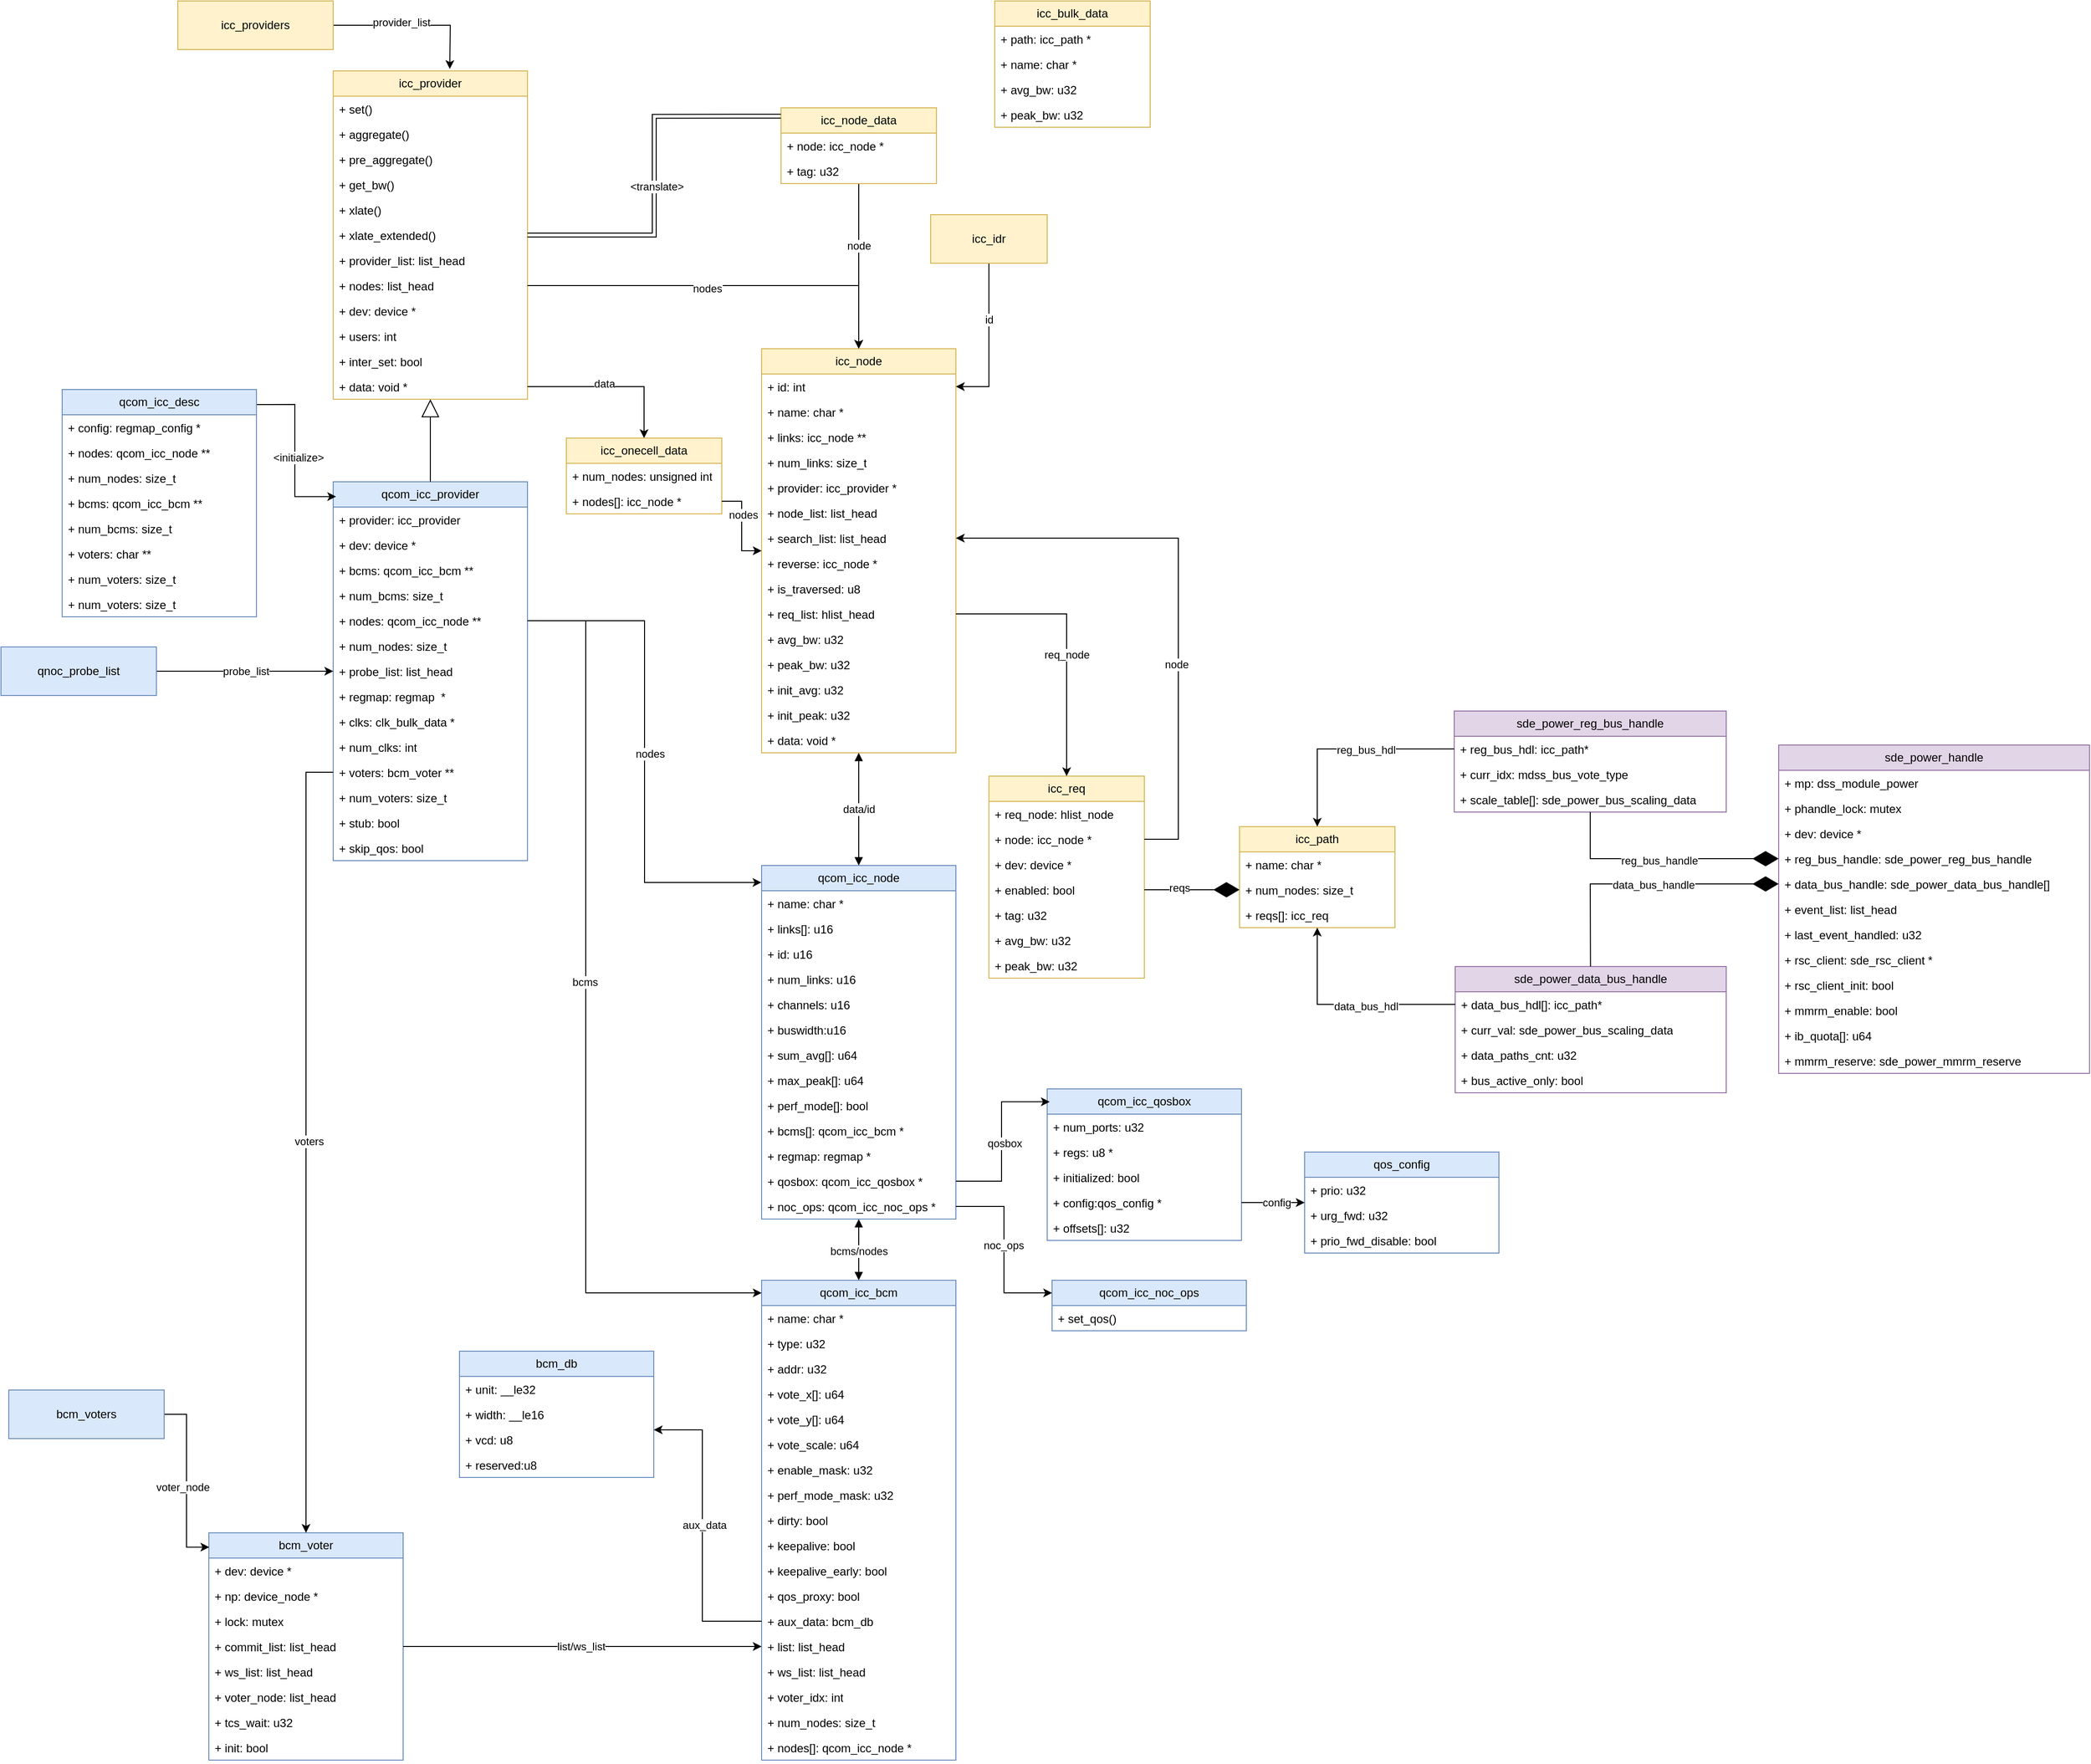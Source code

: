 <mxfile version="21.3.2" type="github">
  <diagram id="C5RBs43oDa-KdzZeNtuy" name="Interconnect">
    <mxGraphModel dx="3434" dy="1356" grid="1" gridSize="10" guides="1" tooltips="1" connect="1" arrows="1" fold="1" page="1" pageScale="1" pageWidth="827" pageHeight="1169" math="0" shadow="0">
      <root>
        <mxCell id="WIyWlLk6GJQsqaUBKTNV-0" />
        <mxCell id="WIyWlLk6GJQsqaUBKTNV-1" parent="WIyWlLk6GJQsqaUBKTNV-0" />
        <mxCell id="a2z58w3xpTVCjjR5hRxt-1" value="icc_req" style="swimlane;fontStyle=0;childLayout=stackLayout;horizontal=1;startSize=26;fillColor=#fff2cc;horizontalStack=0;resizeParent=1;resizeParentMax=0;resizeLast=0;collapsible=1;marginBottom=0;whiteSpace=wrap;html=1;strokeColor=#d6b656;" vertex="1" parent="WIyWlLk6GJQsqaUBKTNV-1">
          <mxGeometry x="515" y="908" width="160" height="208" as="geometry" />
        </mxCell>
        <mxCell id="a2z58w3xpTVCjjR5hRxt-2" value="+ req_node: hlist_node" style="text;strokeColor=none;fillColor=none;align=left;verticalAlign=top;spacingLeft=4;spacingRight=4;overflow=hidden;rotatable=0;points=[[0,0.5],[1,0.5]];portConstraint=eastwest;whiteSpace=wrap;html=1;" vertex="1" parent="a2z58w3xpTVCjjR5hRxt-1">
          <mxGeometry y="26" width="160" height="26" as="geometry" />
        </mxCell>
        <mxCell id="a2z58w3xpTVCjjR5hRxt-3" value="+ node: icc_node *" style="text;strokeColor=none;fillColor=none;align=left;verticalAlign=top;spacingLeft=4;spacingRight=4;overflow=hidden;rotatable=0;points=[[0,0.5],[1,0.5]];portConstraint=eastwest;whiteSpace=wrap;html=1;" vertex="1" parent="a2z58w3xpTVCjjR5hRxt-1">
          <mxGeometry y="52" width="160" height="26" as="geometry" />
        </mxCell>
        <mxCell id="a2z58w3xpTVCjjR5hRxt-4" value="+ dev: device *" style="text;strokeColor=none;fillColor=none;align=left;verticalAlign=top;spacingLeft=4;spacingRight=4;overflow=hidden;rotatable=0;points=[[0,0.5],[1,0.5]];portConstraint=eastwest;whiteSpace=wrap;html=1;" vertex="1" parent="a2z58w3xpTVCjjR5hRxt-1">
          <mxGeometry y="78" width="160" height="26" as="geometry" />
        </mxCell>
        <mxCell id="a2z58w3xpTVCjjR5hRxt-5" value="+ enabled: bool" style="text;strokeColor=none;fillColor=none;align=left;verticalAlign=top;spacingLeft=4;spacingRight=4;overflow=hidden;rotatable=0;points=[[0,0.5],[1,0.5]];portConstraint=eastwest;whiteSpace=wrap;html=1;" vertex="1" parent="a2z58w3xpTVCjjR5hRxt-1">
          <mxGeometry y="104" width="160" height="26" as="geometry" />
        </mxCell>
        <mxCell id="a2z58w3xpTVCjjR5hRxt-6" value="+ tag: u32" style="text;strokeColor=none;fillColor=none;align=left;verticalAlign=top;spacingLeft=4;spacingRight=4;overflow=hidden;rotatable=0;points=[[0,0.5],[1,0.5]];portConstraint=eastwest;whiteSpace=wrap;html=1;" vertex="1" parent="a2z58w3xpTVCjjR5hRxt-1">
          <mxGeometry y="130" width="160" height="26" as="geometry" />
        </mxCell>
        <mxCell id="a2z58w3xpTVCjjR5hRxt-7" value="+ avg_bw: u32" style="text;strokeColor=none;fillColor=none;align=left;verticalAlign=top;spacingLeft=4;spacingRight=4;overflow=hidden;rotatable=0;points=[[0,0.5],[1,0.5]];portConstraint=eastwest;whiteSpace=wrap;html=1;" vertex="1" parent="a2z58w3xpTVCjjR5hRxt-1">
          <mxGeometry y="156" width="160" height="26" as="geometry" />
        </mxCell>
        <mxCell id="a2z58w3xpTVCjjR5hRxt-8" value="+ peak_bw: u32" style="text;strokeColor=none;fillColor=none;align=left;verticalAlign=top;spacingLeft=4;spacingRight=4;overflow=hidden;rotatable=0;points=[[0,0.5],[1,0.5]];portConstraint=eastwest;whiteSpace=wrap;html=1;" vertex="1" parent="a2z58w3xpTVCjjR5hRxt-1">
          <mxGeometry y="182" width="160" height="26" as="geometry" />
        </mxCell>
        <mxCell id="a2z58w3xpTVCjjR5hRxt-10" value="icc_path" style="swimlane;fontStyle=0;childLayout=stackLayout;horizontal=1;startSize=26;fillColor=#fff2cc;horizontalStack=0;resizeParent=1;resizeParentMax=0;resizeLast=0;collapsible=1;marginBottom=0;whiteSpace=wrap;html=1;strokeColor=#d6b656;" vertex="1" parent="WIyWlLk6GJQsqaUBKTNV-1">
          <mxGeometry x="773" y="960" width="160" height="104" as="geometry" />
        </mxCell>
        <mxCell id="a2z58w3xpTVCjjR5hRxt-11" value="+ name: char *" style="text;strokeColor=none;fillColor=none;align=left;verticalAlign=top;spacingLeft=4;spacingRight=4;overflow=hidden;rotatable=0;points=[[0,0.5],[1,0.5]];portConstraint=eastwest;whiteSpace=wrap;html=1;" vertex="1" parent="a2z58w3xpTVCjjR5hRxt-10">
          <mxGeometry y="26" width="160" height="26" as="geometry" />
        </mxCell>
        <mxCell id="a2z58w3xpTVCjjR5hRxt-12" value="+ num_nodes: size_t" style="text;strokeColor=none;fillColor=none;align=left;verticalAlign=top;spacingLeft=4;spacingRight=4;overflow=hidden;rotatable=0;points=[[0,0.5],[1,0.5]];portConstraint=eastwest;whiteSpace=wrap;html=1;" vertex="1" parent="a2z58w3xpTVCjjR5hRxt-10">
          <mxGeometry y="52" width="160" height="26" as="geometry" />
        </mxCell>
        <mxCell id="a2z58w3xpTVCjjR5hRxt-13" value="+ reqs[]: icc_req" style="text;strokeColor=none;fillColor=none;align=left;verticalAlign=top;spacingLeft=4;spacingRight=4;overflow=hidden;rotatable=0;points=[[0,0.5],[1,0.5]];portConstraint=eastwest;whiteSpace=wrap;html=1;" vertex="1" parent="a2z58w3xpTVCjjR5hRxt-10">
          <mxGeometry y="78" width="160" height="26" as="geometry" />
        </mxCell>
        <mxCell id="a2z58w3xpTVCjjR5hRxt-14" value="icc_bulk_data" style="swimlane;fontStyle=0;childLayout=stackLayout;horizontal=1;startSize=26;fillColor=#fff2cc;horizontalStack=0;resizeParent=1;resizeParentMax=0;resizeLast=0;collapsible=1;marginBottom=0;whiteSpace=wrap;html=1;strokeColor=#d6b656;" vertex="1" parent="WIyWlLk6GJQsqaUBKTNV-1">
          <mxGeometry x="521" y="110" width="160" height="130" as="geometry" />
        </mxCell>
        <mxCell id="a2z58w3xpTVCjjR5hRxt-15" value="+ path: icc_path *" style="text;strokeColor=none;fillColor=none;align=left;verticalAlign=top;spacingLeft=4;spacingRight=4;overflow=hidden;rotatable=0;points=[[0,0.5],[1,0.5]];portConstraint=eastwest;whiteSpace=wrap;html=1;" vertex="1" parent="a2z58w3xpTVCjjR5hRxt-14">
          <mxGeometry y="26" width="160" height="26" as="geometry" />
        </mxCell>
        <mxCell id="a2z58w3xpTVCjjR5hRxt-16" value="+ name: char *" style="text;strokeColor=none;fillColor=none;align=left;verticalAlign=top;spacingLeft=4;spacingRight=4;overflow=hidden;rotatable=0;points=[[0,0.5],[1,0.5]];portConstraint=eastwest;whiteSpace=wrap;html=1;" vertex="1" parent="a2z58w3xpTVCjjR5hRxt-14">
          <mxGeometry y="52" width="160" height="26" as="geometry" />
        </mxCell>
        <mxCell id="a2z58w3xpTVCjjR5hRxt-17" value="+ avg_bw: u32" style="text;strokeColor=none;fillColor=none;align=left;verticalAlign=top;spacingLeft=4;spacingRight=4;overflow=hidden;rotatable=0;points=[[0,0.5],[1,0.5]];portConstraint=eastwest;whiteSpace=wrap;html=1;" vertex="1" parent="a2z58w3xpTVCjjR5hRxt-14">
          <mxGeometry y="78" width="160" height="26" as="geometry" />
        </mxCell>
        <mxCell id="a2z58w3xpTVCjjR5hRxt-18" value="+ peak_bw: u32" style="text;strokeColor=none;fillColor=none;align=left;verticalAlign=top;spacingLeft=4;spacingRight=4;overflow=hidden;rotatable=0;points=[[0,0.5],[1,0.5]];portConstraint=eastwest;whiteSpace=wrap;html=1;" vertex="1" parent="a2z58w3xpTVCjjR5hRxt-14">
          <mxGeometry y="104" width="160" height="26" as="geometry" />
        </mxCell>
        <mxCell id="a2z58w3xpTVCjjR5hRxt-234" style="edgeStyle=orthogonalEdgeStyle;rounded=0;orthogonalLoop=1;jettySize=auto;html=1;" edge="1" parent="WIyWlLk6GJQsqaUBKTNV-1" source="a2z58w3xpTVCjjR5hRxt-19" target="a2z58w3xpTVCjjR5hRxt-65">
          <mxGeometry relative="1" as="geometry" />
        </mxCell>
        <mxCell id="a2z58w3xpTVCjjR5hRxt-235" value="node" style="edgeLabel;html=1;align=center;verticalAlign=middle;resizable=0;points=[];" vertex="1" connectable="0" parent="a2z58w3xpTVCjjR5hRxt-234">
          <mxGeometry x="-0.255" relative="1" as="geometry">
            <mxPoint as="offset" />
          </mxGeometry>
        </mxCell>
        <mxCell id="a2z58w3xpTVCjjR5hRxt-19" value="icc_node_data" style="swimlane;fontStyle=0;childLayout=stackLayout;horizontal=1;startSize=26;fillColor=#fff2cc;horizontalStack=0;resizeParent=1;resizeParentMax=0;resizeLast=0;collapsible=1;marginBottom=0;whiteSpace=wrap;html=1;strokeColor=#d6b656;" vertex="1" parent="WIyWlLk6GJQsqaUBKTNV-1">
          <mxGeometry x="301" y="220" width="160" height="78" as="geometry" />
        </mxCell>
        <mxCell id="a2z58w3xpTVCjjR5hRxt-20" value="+ node: icc_node *" style="text;strokeColor=none;fillColor=none;align=left;verticalAlign=top;spacingLeft=4;spacingRight=4;overflow=hidden;rotatable=0;points=[[0,0.5],[1,0.5]];portConstraint=eastwest;whiteSpace=wrap;html=1;" vertex="1" parent="a2z58w3xpTVCjjR5hRxt-19">
          <mxGeometry y="26" width="160" height="26" as="geometry" />
        </mxCell>
        <mxCell id="a2z58w3xpTVCjjR5hRxt-21" value="+ tag: u32" style="text;strokeColor=none;fillColor=none;align=left;verticalAlign=top;spacingLeft=4;spacingRight=4;overflow=hidden;rotatable=0;points=[[0,0.5],[1,0.5]];portConstraint=eastwest;whiteSpace=wrap;html=1;" vertex="1" parent="a2z58w3xpTVCjjR5hRxt-19">
          <mxGeometry y="52" width="160" height="26" as="geometry" />
        </mxCell>
        <mxCell id="a2z58w3xpTVCjjR5hRxt-23" value="icc_onecell_data" style="swimlane;fontStyle=0;childLayout=stackLayout;horizontal=1;startSize=26;fillColor=#fff2cc;horizontalStack=0;resizeParent=1;resizeParentMax=0;resizeLast=0;collapsible=1;marginBottom=0;whiteSpace=wrap;html=1;strokeColor=#d6b656;" vertex="1" parent="WIyWlLk6GJQsqaUBKTNV-1">
          <mxGeometry x="80" y="560" width="160" height="78" as="geometry" />
        </mxCell>
        <mxCell id="a2z58w3xpTVCjjR5hRxt-24" value="+ num_nodes: unsigned int" style="text;strokeColor=none;fillColor=none;align=left;verticalAlign=top;spacingLeft=4;spacingRight=4;overflow=hidden;rotatable=0;points=[[0,0.5],[1,0.5]];portConstraint=eastwest;whiteSpace=wrap;html=1;" vertex="1" parent="a2z58w3xpTVCjjR5hRxt-23">
          <mxGeometry y="26" width="160" height="26" as="geometry" />
        </mxCell>
        <mxCell id="a2z58w3xpTVCjjR5hRxt-25" value="+ nodes[]: icc_node *" style="text;strokeColor=none;fillColor=none;align=left;verticalAlign=top;spacingLeft=4;spacingRight=4;overflow=hidden;rotatable=0;points=[[0,0.5],[1,0.5]];portConstraint=eastwest;whiteSpace=wrap;html=1;" vertex="1" parent="a2z58w3xpTVCjjR5hRxt-23">
          <mxGeometry y="52" width="160" height="26" as="geometry" />
        </mxCell>
        <mxCell id="a2z58w3xpTVCjjR5hRxt-27" value="icc_provider" style="swimlane;fontStyle=0;childLayout=stackLayout;horizontal=1;startSize=26;fillColor=#fff2cc;horizontalStack=0;resizeParent=1;resizeParentMax=0;resizeLast=0;collapsible=1;marginBottom=0;whiteSpace=wrap;html=1;strokeColor=#d6b656;" vertex="1" parent="WIyWlLk6GJQsqaUBKTNV-1">
          <mxGeometry x="-160" y="182" width="200" height="338" as="geometry" />
        </mxCell>
        <mxCell id="a2z58w3xpTVCjjR5hRxt-35" value="+ set()" style="text;strokeColor=none;fillColor=none;align=left;verticalAlign=top;spacingLeft=4;spacingRight=4;overflow=hidden;rotatable=0;points=[[0,0.5],[1,0.5]];portConstraint=eastwest;whiteSpace=wrap;html=1;" vertex="1" parent="a2z58w3xpTVCjjR5hRxt-27">
          <mxGeometry y="26" width="200" height="26" as="geometry" />
        </mxCell>
        <mxCell id="a2z58w3xpTVCjjR5hRxt-36" value="+ aggregate()" style="text;strokeColor=none;fillColor=none;align=left;verticalAlign=top;spacingLeft=4;spacingRight=4;overflow=hidden;rotatable=0;points=[[0,0.5],[1,0.5]];portConstraint=eastwest;whiteSpace=wrap;html=1;" vertex="1" parent="a2z58w3xpTVCjjR5hRxt-27">
          <mxGeometry y="52" width="200" height="26" as="geometry" />
        </mxCell>
        <mxCell id="a2z58w3xpTVCjjR5hRxt-37" value="+ pre_aggregate()" style="text;strokeColor=none;fillColor=none;align=left;verticalAlign=top;spacingLeft=4;spacingRight=4;overflow=hidden;rotatable=0;points=[[0,0.5],[1,0.5]];portConstraint=eastwest;whiteSpace=wrap;html=1;" vertex="1" parent="a2z58w3xpTVCjjR5hRxt-27">
          <mxGeometry y="78" width="200" height="26" as="geometry" />
        </mxCell>
        <mxCell id="a2z58w3xpTVCjjR5hRxt-38" value="+ get_bw()" style="text;strokeColor=none;fillColor=none;align=left;verticalAlign=top;spacingLeft=4;spacingRight=4;overflow=hidden;rotatable=0;points=[[0,0.5],[1,0.5]];portConstraint=eastwest;whiteSpace=wrap;html=1;" vertex="1" parent="a2z58w3xpTVCjjR5hRxt-27">
          <mxGeometry y="104" width="200" height="26" as="geometry" />
        </mxCell>
        <mxCell id="a2z58w3xpTVCjjR5hRxt-39" value="+ xlate()" style="text;strokeColor=none;fillColor=none;align=left;verticalAlign=top;spacingLeft=4;spacingRight=4;overflow=hidden;rotatable=0;points=[[0,0.5],[1,0.5]];portConstraint=eastwest;whiteSpace=wrap;html=1;" vertex="1" parent="a2z58w3xpTVCjjR5hRxt-27">
          <mxGeometry y="130" width="200" height="26" as="geometry" />
        </mxCell>
        <mxCell id="a2z58w3xpTVCjjR5hRxt-40" value="+ xlate_extended()" style="text;strokeColor=none;fillColor=none;align=left;verticalAlign=top;spacingLeft=4;spacingRight=4;overflow=hidden;rotatable=0;points=[[0,0.5],[1,0.5]];portConstraint=eastwest;whiteSpace=wrap;html=1;" vertex="1" parent="a2z58w3xpTVCjjR5hRxt-27">
          <mxGeometry y="156" width="200" height="26" as="geometry" />
        </mxCell>
        <mxCell id="a2z58w3xpTVCjjR5hRxt-28" value="+ provider_list: list_head" style="text;strokeColor=none;fillColor=none;align=left;verticalAlign=top;spacingLeft=4;spacingRight=4;overflow=hidden;rotatable=0;points=[[0,0.5],[1,0.5]];portConstraint=eastwest;whiteSpace=wrap;html=1;" vertex="1" parent="a2z58w3xpTVCjjR5hRxt-27">
          <mxGeometry y="182" width="200" height="26" as="geometry" />
        </mxCell>
        <mxCell id="a2z58w3xpTVCjjR5hRxt-29" value="+ nodes: list_head" style="text;strokeColor=none;fillColor=none;align=left;verticalAlign=top;spacingLeft=4;spacingRight=4;overflow=hidden;rotatable=0;points=[[0,0.5],[1,0.5]];portConstraint=eastwest;whiteSpace=wrap;html=1;" vertex="1" parent="a2z58w3xpTVCjjR5hRxt-27">
          <mxGeometry y="208" width="200" height="26" as="geometry" />
        </mxCell>
        <mxCell id="a2z58w3xpTVCjjR5hRxt-30" value="+ dev: device *" style="text;strokeColor=none;fillColor=none;align=left;verticalAlign=top;spacingLeft=4;spacingRight=4;overflow=hidden;rotatable=0;points=[[0,0.5],[1,0.5]];portConstraint=eastwest;whiteSpace=wrap;html=1;" vertex="1" parent="a2z58w3xpTVCjjR5hRxt-27">
          <mxGeometry y="234" width="200" height="26" as="geometry" />
        </mxCell>
        <mxCell id="a2z58w3xpTVCjjR5hRxt-31" value="+ users: int" style="text;strokeColor=none;fillColor=none;align=left;verticalAlign=top;spacingLeft=4;spacingRight=4;overflow=hidden;rotatable=0;points=[[0,0.5],[1,0.5]];portConstraint=eastwest;whiteSpace=wrap;html=1;" vertex="1" parent="a2z58w3xpTVCjjR5hRxt-27">
          <mxGeometry y="260" width="200" height="26" as="geometry" />
        </mxCell>
        <mxCell id="a2z58w3xpTVCjjR5hRxt-32" value="+ inter_set: bool" style="text;strokeColor=none;fillColor=none;align=left;verticalAlign=top;spacingLeft=4;spacingRight=4;overflow=hidden;rotatable=0;points=[[0,0.5],[1,0.5]];portConstraint=eastwest;whiteSpace=wrap;html=1;" vertex="1" parent="a2z58w3xpTVCjjR5hRxt-27">
          <mxGeometry y="286" width="200" height="26" as="geometry" />
        </mxCell>
        <mxCell id="a2z58w3xpTVCjjR5hRxt-33" value="+ data: void *" style="text;strokeColor=none;fillColor=none;align=left;verticalAlign=top;spacingLeft=4;spacingRight=4;overflow=hidden;rotatable=0;points=[[0,0.5],[1,0.5]];portConstraint=eastwest;whiteSpace=wrap;html=1;" vertex="1" parent="a2z58w3xpTVCjjR5hRxt-27">
          <mxGeometry y="312" width="200" height="26" as="geometry" />
        </mxCell>
        <mxCell id="a2z58w3xpTVCjjR5hRxt-81" style="edgeStyle=orthogonalEdgeStyle;rounded=0;orthogonalLoop=1;jettySize=auto;html=1;" edge="1" parent="WIyWlLk6GJQsqaUBKTNV-1" source="a2z58w3xpTVCjjR5hRxt-41">
          <mxGeometry relative="1" as="geometry">
            <mxPoint x="-40" y="180" as="targetPoint" />
          </mxGeometry>
        </mxCell>
        <mxCell id="a2z58w3xpTVCjjR5hRxt-83" value="provider_list" style="edgeLabel;html=1;align=center;verticalAlign=middle;resizable=0;points=[];" vertex="1" connectable="0" parent="a2z58w3xpTVCjjR5hRxt-81">
          <mxGeometry x="-0.161" y="3" relative="1" as="geometry">
            <mxPoint as="offset" />
          </mxGeometry>
        </mxCell>
        <mxCell id="a2z58w3xpTVCjjR5hRxt-41" value="icc_providers" style="html=1;whiteSpace=wrap;fillColor=#fff2cc;strokeColor=#d6b656;" vertex="1" parent="WIyWlLk6GJQsqaUBKTNV-1">
          <mxGeometry x="-320" y="110" width="160" height="50" as="geometry" />
        </mxCell>
        <mxCell id="a2z58w3xpTVCjjR5hRxt-65" value="icc_node" style="swimlane;fontStyle=0;childLayout=stackLayout;horizontal=1;startSize=26;fillColor=#fff2cc;horizontalStack=0;resizeParent=1;resizeParentMax=0;resizeLast=0;collapsible=1;marginBottom=0;whiteSpace=wrap;html=1;strokeColor=#d6b656;" vertex="1" parent="WIyWlLk6GJQsqaUBKTNV-1">
          <mxGeometry x="281" y="468" width="200" height="416" as="geometry" />
        </mxCell>
        <mxCell id="a2z58w3xpTVCjjR5hRxt-66" value="+ id: int" style="text;strokeColor=none;fillColor=none;align=left;verticalAlign=top;spacingLeft=4;spacingRight=4;overflow=hidden;rotatable=0;points=[[0,0.5],[1,0.5]];portConstraint=eastwest;whiteSpace=wrap;html=1;" vertex="1" parent="a2z58w3xpTVCjjR5hRxt-65">
          <mxGeometry y="26" width="200" height="26" as="geometry" />
        </mxCell>
        <mxCell id="a2z58w3xpTVCjjR5hRxt-67" value="+ name: char *" style="text;strokeColor=none;fillColor=none;align=left;verticalAlign=top;spacingLeft=4;spacingRight=4;overflow=hidden;rotatable=0;points=[[0,0.5],[1,0.5]];portConstraint=eastwest;whiteSpace=wrap;html=1;" vertex="1" parent="a2z58w3xpTVCjjR5hRxt-65">
          <mxGeometry y="52" width="200" height="26" as="geometry" />
        </mxCell>
        <mxCell id="a2z58w3xpTVCjjR5hRxt-68" value="+ links: icc_node **" style="text;strokeColor=none;fillColor=none;align=left;verticalAlign=top;spacingLeft=4;spacingRight=4;overflow=hidden;rotatable=0;points=[[0,0.5],[1,0.5]];portConstraint=eastwest;whiteSpace=wrap;html=1;" vertex="1" parent="a2z58w3xpTVCjjR5hRxt-65">
          <mxGeometry y="78" width="200" height="26" as="geometry" />
        </mxCell>
        <mxCell id="a2z58w3xpTVCjjR5hRxt-69" value="+ num_links: size_t" style="text;strokeColor=none;fillColor=none;align=left;verticalAlign=top;spacingLeft=4;spacingRight=4;overflow=hidden;rotatable=0;points=[[0,0.5],[1,0.5]];portConstraint=eastwest;whiteSpace=wrap;html=1;" vertex="1" parent="a2z58w3xpTVCjjR5hRxt-65">
          <mxGeometry y="104" width="200" height="26" as="geometry" />
        </mxCell>
        <mxCell id="a2z58w3xpTVCjjR5hRxt-70" value="+ provider: icc_provider *" style="text;strokeColor=none;fillColor=none;align=left;verticalAlign=top;spacingLeft=4;spacingRight=4;overflow=hidden;rotatable=0;points=[[0,0.5],[1,0.5]];portConstraint=eastwest;whiteSpace=wrap;html=1;" vertex="1" parent="a2z58w3xpTVCjjR5hRxt-65">
          <mxGeometry y="130" width="200" height="26" as="geometry" />
        </mxCell>
        <mxCell id="a2z58w3xpTVCjjR5hRxt-71" value="+ node_list: list_head" style="text;strokeColor=none;fillColor=none;align=left;verticalAlign=top;spacingLeft=4;spacingRight=4;overflow=hidden;rotatable=0;points=[[0,0.5],[1,0.5]];portConstraint=eastwest;whiteSpace=wrap;html=1;" vertex="1" parent="a2z58w3xpTVCjjR5hRxt-65">
          <mxGeometry y="156" width="200" height="26" as="geometry" />
        </mxCell>
        <mxCell id="a2z58w3xpTVCjjR5hRxt-72" value="+ search_list: list_head" style="text;strokeColor=none;fillColor=none;align=left;verticalAlign=top;spacingLeft=4;spacingRight=4;overflow=hidden;rotatable=0;points=[[0,0.5],[1,0.5]];portConstraint=eastwest;whiteSpace=wrap;html=1;" vertex="1" parent="a2z58w3xpTVCjjR5hRxt-65">
          <mxGeometry y="182" width="200" height="26" as="geometry" />
        </mxCell>
        <mxCell id="a2z58w3xpTVCjjR5hRxt-73" value="+ reverse: icc_node *" style="text;strokeColor=none;fillColor=none;align=left;verticalAlign=top;spacingLeft=4;spacingRight=4;overflow=hidden;rotatable=0;points=[[0,0.5],[1,0.5]];portConstraint=eastwest;whiteSpace=wrap;html=1;" vertex="1" parent="a2z58w3xpTVCjjR5hRxt-65">
          <mxGeometry y="208" width="200" height="26" as="geometry" />
        </mxCell>
        <mxCell id="a2z58w3xpTVCjjR5hRxt-74" value="+ is_traversed: u8" style="text;strokeColor=none;fillColor=none;align=left;verticalAlign=top;spacingLeft=4;spacingRight=4;overflow=hidden;rotatable=0;points=[[0,0.5],[1,0.5]];portConstraint=eastwest;whiteSpace=wrap;html=1;" vertex="1" parent="a2z58w3xpTVCjjR5hRxt-65">
          <mxGeometry y="234" width="200" height="26" as="geometry" />
        </mxCell>
        <mxCell id="a2z58w3xpTVCjjR5hRxt-75" value="+ req_list: hlist_head" style="text;strokeColor=none;fillColor=none;align=left;verticalAlign=top;spacingLeft=4;spacingRight=4;overflow=hidden;rotatable=0;points=[[0,0.5],[1,0.5]];portConstraint=eastwest;whiteSpace=wrap;html=1;" vertex="1" parent="a2z58w3xpTVCjjR5hRxt-65">
          <mxGeometry y="260" width="200" height="26" as="geometry" />
        </mxCell>
        <mxCell id="a2z58w3xpTVCjjR5hRxt-76" value="+ avg_bw: u32" style="text;strokeColor=none;fillColor=none;align=left;verticalAlign=top;spacingLeft=4;spacingRight=4;overflow=hidden;rotatable=0;points=[[0,0.5],[1,0.5]];portConstraint=eastwest;whiteSpace=wrap;html=1;" vertex="1" parent="a2z58w3xpTVCjjR5hRxt-65">
          <mxGeometry y="286" width="200" height="26" as="geometry" />
        </mxCell>
        <mxCell id="a2z58w3xpTVCjjR5hRxt-77" value="+ peak_bw: u32" style="text;strokeColor=none;fillColor=none;align=left;verticalAlign=top;spacingLeft=4;spacingRight=4;overflow=hidden;rotatable=0;points=[[0,0.5],[1,0.5]];portConstraint=eastwest;whiteSpace=wrap;html=1;" vertex="1" parent="a2z58w3xpTVCjjR5hRxt-65">
          <mxGeometry y="312" width="200" height="26" as="geometry" />
        </mxCell>
        <mxCell id="a2z58w3xpTVCjjR5hRxt-78" value="+ init_avg: u32" style="text;strokeColor=none;fillColor=none;align=left;verticalAlign=top;spacingLeft=4;spacingRight=4;overflow=hidden;rotatable=0;points=[[0,0.5],[1,0.5]];portConstraint=eastwest;whiteSpace=wrap;html=1;" vertex="1" parent="a2z58w3xpTVCjjR5hRxt-65">
          <mxGeometry y="338" width="200" height="26" as="geometry" />
        </mxCell>
        <mxCell id="a2z58w3xpTVCjjR5hRxt-79" value="+ init_peak: u32" style="text;strokeColor=none;fillColor=none;align=left;verticalAlign=top;spacingLeft=4;spacingRight=4;overflow=hidden;rotatable=0;points=[[0,0.5],[1,0.5]];portConstraint=eastwest;whiteSpace=wrap;html=1;" vertex="1" parent="a2z58w3xpTVCjjR5hRxt-65">
          <mxGeometry y="364" width="200" height="26" as="geometry" />
        </mxCell>
        <mxCell id="a2z58w3xpTVCjjR5hRxt-80" value="+ data: void *" style="text;strokeColor=none;fillColor=none;align=left;verticalAlign=top;spacingLeft=4;spacingRight=4;overflow=hidden;rotatable=0;points=[[0,0.5],[1,0.5]];portConstraint=eastwest;whiteSpace=wrap;html=1;" vertex="1" parent="a2z58w3xpTVCjjR5hRxt-65">
          <mxGeometry y="390" width="200" height="26" as="geometry" />
        </mxCell>
        <mxCell id="a2z58w3xpTVCjjR5hRxt-82" style="edgeStyle=orthogonalEdgeStyle;rounded=0;orthogonalLoop=1;jettySize=auto;html=1;exitX=1;exitY=0.5;exitDx=0;exitDy=0;" edge="1" parent="WIyWlLk6GJQsqaUBKTNV-1" source="a2z58w3xpTVCjjR5hRxt-29" target="a2z58w3xpTVCjjR5hRxt-65">
          <mxGeometry relative="1" as="geometry" />
        </mxCell>
        <mxCell id="a2z58w3xpTVCjjR5hRxt-84" value="nodes" style="edgeLabel;html=1;align=center;verticalAlign=middle;resizable=0;points=[];" vertex="1" connectable="0" parent="a2z58w3xpTVCjjR5hRxt-82">
          <mxGeometry x="-0.09" y="-3" relative="1" as="geometry">
            <mxPoint as="offset" />
          </mxGeometry>
        </mxCell>
        <mxCell id="a2z58w3xpTVCjjR5hRxt-85" style="edgeStyle=orthogonalEdgeStyle;rounded=0;orthogonalLoop=1;jettySize=auto;html=1;" edge="1" parent="WIyWlLk6GJQsqaUBKTNV-1" source="a2z58w3xpTVCjjR5hRxt-75" target="a2z58w3xpTVCjjR5hRxt-1">
          <mxGeometry relative="1" as="geometry" />
        </mxCell>
        <mxCell id="a2z58w3xpTVCjjR5hRxt-86" value="req_node" style="edgeLabel;html=1;align=center;verticalAlign=middle;resizable=0;points=[];" vertex="1" connectable="0" parent="a2z58w3xpTVCjjR5hRxt-85">
          <mxGeometry x="-0.097" y="-2" relative="1" as="geometry">
            <mxPoint x="2" y="29" as="offset" />
          </mxGeometry>
        </mxCell>
        <mxCell id="a2z58w3xpTVCjjR5hRxt-89" style="edgeStyle=orthogonalEdgeStyle;rounded=0;orthogonalLoop=1;jettySize=auto;html=1;entryX=1;entryY=0.5;entryDx=0;entryDy=0;" edge="1" parent="WIyWlLk6GJQsqaUBKTNV-1" source="a2z58w3xpTVCjjR5hRxt-87" target="a2z58w3xpTVCjjR5hRxt-66">
          <mxGeometry relative="1" as="geometry" />
        </mxCell>
        <mxCell id="a2z58w3xpTVCjjR5hRxt-209" value="id" style="edgeLabel;html=1;align=center;verticalAlign=middle;resizable=0;points=[];" vertex="1" connectable="0" parent="a2z58w3xpTVCjjR5hRxt-89">
          <mxGeometry x="-0.04" y="-1" relative="1" as="geometry">
            <mxPoint x="1" y="-20" as="offset" />
          </mxGeometry>
        </mxCell>
        <mxCell id="a2z58w3xpTVCjjR5hRxt-87" value="icc_idr" style="html=1;whiteSpace=wrap;fillColor=#fff2cc;strokeColor=#d6b656;" vertex="1" parent="WIyWlLk6GJQsqaUBKTNV-1">
          <mxGeometry x="455" y="330" width="120" height="50" as="geometry" />
        </mxCell>
        <mxCell id="a2z58w3xpTVCjjR5hRxt-91" value="" style="endArrow=diamondThin;endFill=1;endSize=24;html=1;rounded=0;entryX=0;entryY=0.5;entryDx=0;entryDy=0;exitX=1;exitY=0.5;exitDx=0;exitDy=0;" edge="1" parent="WIyWlLk6GJQsqaUBKTNV-1" source="a2z58w3xpTVCjjR5hRxt-5" target="a2z58w3xpTVCjjR5hRxt-12">
          <mxGeometry width="160" relative="1" as="geometry">
            <mxPoint x="25" y="960" as="sourcePoint" />
            <mxPoint x="185" y="960" as="targetPoint" />
          </mxGeometry>
        </mxCell>
        <mxCell id="a2z58w3xpTVCjjR5hRxt-92" value="reqs" style="edgeLabel;html=1;align=center;verticalAlign=middle;resizable=0;points=[];" vertex="1" connectable="0" parent="a2z58w3xpTVCjjR5hRxt-91">
          <mxGeometry x="-0.271" y="2" relative="1" as="geometry">
            <mxPoint as="offset" />
          </mxGeometry>
        </mxCell>
        <mxCell id="a2z58w3xpTVCjjR5hRxt-94" value="qcom_icc_provider" style="swimlane;fontStyle=0;childLayout=stackLayout;horizontal=1;startSize=26;fillColor=#dae8fc;horizontalStack=0;resizeParent=1;resizeParentMax=0;resizeLast=0;collapsible=1;marginBottom=0;whiteSpace=wrap;html=1;strokeColor=#6c8ebf;" vertex="1" parent="WIyWlLk6GJQsqaUBKTNV-1">
          <mxGeometry x="-160" y="605" width="200" height="390" as="geometry" />
        </mxCell>
        <mxCell id="a2z58w3xpTVCjjR5hRxt-95" value="+ provider: icc_provider" style="text;strokeColor=none;fillColor=none;align=left;verticalAlign=top;spacingLeft=4;spacingRight=4;overflow=hidden;rotatable=0;points=[[0,0.5],[1,0.5]];portConstraint=eastwest;whiteSpace=wrap;html=1;" vertex="1" parent="a2z58w3xpTVCjjR5hRxt-94">
          <mxGeometry y="26" width="200" height="26" as="geometry" />
        </mxCell>
        <mxCell id="a2z58w3xpTVCjjR5hRxt-96" value="+ dev: device *" style="text;strokeColor=none;fillColor=none;align=left;verticalAlign=top;spacingLeft=4;spacingRight=4;overflow=hidden;rotatable=0;points=[[0,0.5],[1,0.5]];portConstraint=eastwest;whiteSpace=wrap;html=1;" vertex="1" parent="a2z58w3xpTVCjjR5hRxt-94">
          <mxGeometry y="52" width="200" height="26" as="geometry" />
        </mxCell>
        <mxCell id="a2z58w3xpTVCjjR5hRxt-97" value="+ bcms: qcom_icc_bcm **" style="text;strokeColor=none;fillColor=none;align=left;verticalAlign=top;spacingLeft=4;spacingRight=4;overflow=hidden;rotatable=0;points=[[0,0.5],[1,0.5]];portConstraint=eastwest;whiteSpace=wrap;html=1;" vertex="1" parent="a2z58w3xpTVCjjR5hRxt-94">
          <mxGeometry y="78" width="200" height="26" as="geometry" />
        </mxCell>
        <mxCell id="a2z58w3xpTVCjjR5hRxt-103" value="+ num_bcms: size_t" style="text;strokeColor=none;fillColor=none;align=left;verticalAlign=top;spacingLeft=4;spacingRight=4;overflow=hidden;rotatable=0;points=[[0,0.5],[1,0.5]];portConstraint=eastwest;whiteSpace=wrap;html=1;" vertex="1" parent="a2z58w3xpTVCjjR5hRxt-94">
          <mxGeometry y="104" width="200" height="26" as="geometry" />
        </mxCell>
        <mxCell id="a2z58w3xpTVCjjR5hRxt-104" value="+ nodes: qcom_icc_node **" style="text;strokeColor=none;fillColor=none;align=left;verticalAlign=top;spacingLeft=4;spacingRight=4;overflow=hidden;rotatable=0;points=[[0,0.5],[1,0.5]];portConstraint=eastwest;whiteSpace=wrap;html=1;" vertex="1" parent="a2z58w3xpTVCjjR5hRxt-94">
          <mxGeometry y="130" width="200" height="26" as="geometry" />
        </mxCell>
        <mxCell id="a2z58w3xpTVCjjR5hRxt-109" value="+ num_nodes: size_t" style="text;strokeColor=none;fillColor=none;align=left;verticalAlign=top;spacingLeft=4;spacingRight=4;overflow=hidden;rotatable=0;points=[[0,0.5],[1,0.5]];portConstraint=eastwest;whiteSpace=wrap;html=1;" vertex="1" parent="a2z58w3xpTVCjjR5hRxt-94">
          <mxGeometry y="156" width="200" height="26" as="geometry" />
        </mxCell>
        <mxCell id="a2z58w3xpTVCjjR5hRxt-110" value="+ probe_list: list_head" style="text;strokeColor=none;fillColor=none;align=left;verticalAlign=top;spacingLeft=4;spacingRight=4;overflow=hidden;rotatable=0;points=[[0,0.5],[1,0.5]];portConstraint=eastwest;whiteSpace=wrap;html=1;" vertex="1" parent="a2z58w3xpTVCjjR5hRxt-94">
          <mxGeometry y="182" width="200" height="26" as="geometry" />
        </mxCell>
        <mxCell id="a2z58w3xpTVCjjR5hRxt-111" value="+ regmap: regmap&amp;nbsp; *" style="text;strokeColor=none;fillColor=none;align=left;verticalAlign=top;spacingLeft=4;spacingRight=4;overflow=hidden;rotatable=0;points=[[0,0.5],[1,0.5]];portConstraint=eastwest;whiteSpace=wrap;html=1;" vertex="1" parent="a2z58w3xpTVCjjR5hRxt-94">
          <mxGeometry y="208" width="200" height="26" as="geometry" />
        </mxCell>
        <mxCell id="a2z58w3xpTVCjjR5hRxt-112" value="+ clks: clk_bulk_data *" style="text;strokeColor=none;fillColor=none;align=left;verticalAlign=top;spacingLeft=4;spacingRight=4;overflow=hidden;rotatable=0;points=[[0,0.5],[1,0.5]];portConstraint=eastwest;whiteSpace=wrap;html=1;" vertex="1" parent="a2z58w3xpTVCjjR5hRxt-94">
          <mxGeometry y="234" width="200" height="26" as="geometry" />
        </mxCell>
        <mxCell id="a2z58w3xpTVCjjR5hRxt-113" value="+ num_clks: int" style="text;strokeColor=none;fillColor=none;align=left;verticalAlign=top;spacingLeft=4;spacingRight=4;overflow=hidden;rotatable=0;points=[[0,0.5],[1,0.5]];portConstraint=eastwest;whiteSpace=wrap;html=1;" vertex="1" parent="a2z58w3xpTVCjjR5hRxt-94">
          <mxGeometry y="260" width="200" height="26" as="geometry" />
        </mxCell>
        <mxCell id="a2z58w3xpTVCjjR5hRxt-118" value="+ voters: bcm_voter **" style="text;strokeColor=none;fillColor=none;align=left;verticalAlign=top;spacingLeft=4;spacingRight=4;overflow=hidden;rotatable=0;points=[[0,0.5],[1,0.5]];portConstraint=eastwest;whiteSpace=wrap;html=1;" vertex="1" parent="a2z58w3xpTVCjjR5hRxt-94">
          <mxGeometry y="286" width="200" height="26" as="geometry" />
        </mxCell>
        <mxCell id="a2z58w3xpTVCjjR5hRxt-119" value="+ num_voters: size_t" style="text;strokeColor=none;fillColor=none;align=left;verticalAlign=top;spacingLeft=4;spacingRight=4;overflow=hidden;rotatable=0;points=[[0,0.5],[1,0.5]];portConstraint=eastwest;whiteSpace=wrap;html=1;" vertex="1" parent="a2z58w3xpTVCjjR5hRxt-94">
          <mxGeometry y="312" width="200" height="26" as="geometry" />
        </mxCell>
        <mxCell id="a2z58w3xpTVCjjR5hRxt-120" value="+ stub: bool" style="text;strokeColor=none;fillColor=none;align=left;verticalAlign=top;spacingLeft=4;spacingRight=4;overflow=hidden;rotatable=0;points=[[0,0.5],[1,0.5]];portConstraint=eastwest;whiteSpace=wrap;html=1;" vertex="1" parent="a2z58w3xpTVCjjR5hRxt-94">
          <mxGeometry y="338" width="200" height="26" as="geometry" />
        </mxCell>
        <mxCell id="a2z58w3xpTVCjjR5hRxt-121" value="+ skip_qos: bool" style="text;strokeColor=none;fillColor=none;align=left;verticalAlign=top;spacingLeft=4;spacingRight=4;overflow=hidden;rotatable=0;points=[[0,0.5],[1,0.5]];portConstraint=eastwest;whiteSpace=wrap;html=1;" vertex="1" parent="a2z58w3xpTVCjjR5hRxt-94">
          <mxGeometry y="364" width="200" height="26" as="geometry" />
        </mxCell>
        <mxCell id="a2z58w3xpTVCjjR5hRxt-98" value="" style="endArrow=block;endSize=16;endFill=0;html=1;rounded=0;exitX=0.5;exitY=0;exitDx=0;exitDy=0;" edge="1" parent="WIyWlLk6GJQsqaUBKTNV-1" source="a2z58w3xpTVCjjR5hRxt-94" target="a2z58w3xpTVCjjR5hRxt-33">
          <mxGeometry width="160" relative="1" as="geometry">
            <mxPoint x="-60" y="600" as="sourcePoint" />
            <mxPoint x="-60" y="530" as="targetPoint" />
          </mxGeometry>
        </mxCell>
        <mxCell id="a2z58w3xpTVCjjR5hRxt-99" value="qcom_icc_bcm" style="swimlane;fontStyle=0;childLayout=stackLayout;horizontal=1;startSize=26;fillColor=#dae8fc;horizontalStack=0;resizeParent=1;resizeParentMax=0;resizeLast=0;collapsible=1;marginBottom=0;whiteSpace=wrap;html=1;strokeColor=#6c8ebf;" vertex="1" parent="WIyWlLk6GJQsqaUBKTNV-1">
          <mxGeometry x="281" y="1427" width="200" height="494" as="geometry" />
        </mxCell>
        <mxCell id="a2z58w3xpTVCjjR5hRxt-100" value="+ name: char *" style="text;strokeColor=none;fillColor=none;align=left;verticalAlign=top;spacingLeft=4;spacingRight=4;overflow=hidden;rotatable=0;points=[[0,0.5],[1,0.5]];portConstraint=eastwest;whiteSpace=wrap;html=1;" vertex="1" parent="a2z58w3xpTVCjjR5hRxt-99">
          <mxGeometry y="26" width="200" height="26" as="geometry" />
        </mxCell>
        <mxCell id="a2z58w3xpTVCjjR5hRxt-101" value="+ type: u32" style="text;strokeColor=none;fillColor=none;align=left;verticalAlign=top;spacingLeft=4;spacingRight=4;overflow=hidden;rotatable=0;points=[[0,0.5],[1,0.5]];portConstraint=eastwest;whiteSpace=wrap;html=1;" vertex="1" parent="a2z58w3xpTVCjjR5hRxt-99">
          <mxGeometry y="52" width="200" height="26" as="geometry" />
        </mxCell>
        <mxCell id="a2z58w3xpTVCjjR5hRxt-102" value="+ addr: u32" style="text;strokeColor=none;fillColor=none;align=left;verticalAlign=top;spacingLeft=4;spacingRight=4;overflow=hidden;rotatable=0;points=[[0,0.5],[1,0.5]];portConstraint=eastwest;whiteSpace=wrap;html=1;" vertex="1" parent="a2z58w3xpTVCjjR5hRxt-99">
          <mxGeometry y="78" width="200" height="26" as="geometry" />
        </mxCell>
        <mxCell id="a2z58w3xpTVCjjR5hRxt-127" value="+ vote_x[]: u64" style="text;strokeColor=none;fillColor=none;align=left;verticalAlign=top;spacingLeft=4;spacingRight=4;overflow=hidden;rotatable=0;points=[[0,0.5],[1,0.5]];portConstraint=eastwest;whiteSpace=wrap;html=1;" vertex="1" parent="a2z58w3xpTVCjjR5hRxt-99">
          <mxGeometry y="104" width="200" height="26" as="geometry" />
        </mxCell>
        <mxCell id="a2z58w3xpTVCjjR5hRxt-141" value="+ vote_y[]: u64" style="text;strokeColor=none;fillColor=none;align=left;verticalAlign=top;spacingLeft=4;spacingRight=4;overflow=hidden;rotatable=0;points=[[0,0.5],[1,0.5]];portConstraint=eastwest;whiteSpace=wrap;html=1;" vertex="1" parent="a2z58w3xpTVCjjR5hRxt-99">
          <mxGeometry y="130" width="200" height="26" as="geometry" />
        </mxCell>
        <mxCell id="a2z58w3xpTVCjjR5hRxt-142" value="+ vote_scale: u64" style="text;strokeColor=none;fillColor=none;align=left;verticalAlign=top;spacingLeft=4;spacingRight=4;overflow=hidden;rotatable=0;points=[[0,0.5],[1,0.5]];portConstraint=eastwest;whiteSpace=wrap;html=1;" vertex="1" parent="a2z58w3xpTVCjjR5hRxt-99">
          <mxGeometry y="156" width="200" height="26" as="geometry" />
        </mxCell>
        <mxCell id="a2z58w3xpTVCjjR5hRxt-143" value="+ enable_mask: u32" style="text;strokeColor=none;fillColor=none;align=left;verticalAlign=top;spacingLeft=4;spacingRight=4;overflow=hidden;rotatable=0;points=[[0,0.5],[1,0.5]];portConstraint=eastwest;whiteSpace=wrap;html=1;" vertex="1" parent="a2z58w3xpTVCjjR5hRxt-99">
          <mxGeometry y="182" width="200" height="26" as="geometry" />
        </mxCell>
        <mxCell id="a2z58w3xpTVCjjR5hRxt-144" value="+ perf_mode_mask: u32" style="text;strokeColor=none;fillColor=none;align=left;verticalAlign=top;spacingLeft=4;spacingRight=4;overflow=hidden;rotatable=0;points=[[0,0.5],[1,0.5]];portConstraint=eastwest;whiteSpace=wrap;html=1;" vertex="1" parent="a2z58w3xpTVCjjR5hRxt-99">
          <mxGeometry y="208" width="200" height="26" as="geometry" />
        </mxCell>
        <mxCell id="a2z58w3xpTVCjjR5hRxt-146" value="+ dirty: bool" style="text;strokeColor=none;fillColor=none;align=left;verticalAlign=top;spacingLeft=4;spacingRight=4;overflow=hidden;rotatable=0;points=[[0,0.5],[1,0.5]];portConstraint=eastwest;whiteSpace=wrap;html=1;" vertex="1" parent="a2z58w3xpTVCjjR5hRxt-99">
          <mxGeometry y="234" width="200" height="26" as="geometry" />
        </mxCell>
        <mxCell id="a2z58w3xpTVCjjR5hRxt-145" value="+ keepalive: bool" style="text;strokeColor=none;fillColor=none;align=left;verticalAlign=top;spacingLeft=4;spacingRight=4;overflow=hidden;rotatable=0;points=[[0,0.5],[1,0.5]];portConstraint=eastwest;whiteSpace=wrap;html=1;" vertex="1" parent="a2z58w3xpTVCjjR5hRxt-99">
          <mxGeometry y="260" width="200" height="26" as="geometry" />
        </mxCell>
        <mxCell id="a2z58w3xpTVCjjR5hRxt-147" value="+ keepalive_early: bool" style="text;strokeColor=none;fillColor=none;align=left;verticalAlign=top;spacingLeft=4;spacingRight=4;overflow=hidden;rotatable=0;points=[[0,0.5],[1,0.5]];portConstraint=eastwest;whiteSpace=wrap;html=1;" vertex="1" parent="a2z58w3xpTVCjjR5hRxt-99">
          <mxGeometry y="286" width="200" height="26" as="geometry" />
        </mxCell>
        <mxCell id="a2z58w3xpTVCjjR5hRxt-149" value="+ qos_proxy: bool" style="text;strokeColor=none;fillColor=none;align=left;verticalAlign=top;spacingLeft=4;spacingRight=4;overflow=hidden;rotatable=0;points=[[0,0.5],[1,0.5]];portConstraint=eastwest;whiteSpace=wrap;html=1;" vertex="1" parent="a2z58w3xpTVCjjR5hRxt-99">
          <mxGeometry y="312" width="200" height="26" as="geometry" />
        </mxCell>
        <mxCell id="a2z58w3xpTVCjjR5hRxt-150" value="+ aux_data: bcm_db" style="text;strokeColor=none;fillColor=none;align=left;verticalAlign=top;spacingLeft=4;spacingRight=4;overflow=hidden;rotatable=0;points=[[0,0.5],[1,0.5]];portConstraint=eastwest;whiteSpace=wrap;html=1;" vertex="1" parent="a2z58w3xpTVCjjR5hRxt-99">
          <mxGeometry y="338" width="200" height="26" as="geometry" />
        </mxCell>
        <mxCell id="a2z58w3xpTVCjjR5hRxt-148" value="+ list: list_head" style="text;strokeColor=none;fillColor=none;align=left;verticalAlign=top;spacingLeft=4;spacingRight=4;overflow=hidden;rotatable=0;points=[[0,0.5],[1,0.5]];portConstraint=eastwest;whiteSpace=wrap;html=1;" vertex="1" parent="a2z58w3xpTVCjjR5hRxt-99">
          <mxGeometry y="364" width="200" height="26" as="geometry" />
        </mxCell>
        <mxCell id="a2z58w3xpTVCjjR5hRxt-152" value="+ ws_list: list_head" style="text;strokeColor=none;fillColor=none;align=left;verticalAlign=top;spacingLeft=4;spacingRight=4;overflow=hidden;rotatable=0;points=[[0,0.5],[1,0.5]];portConstraint=eastwest;whiteSpace=wrap;html=1;" vertex="1" parent="a2z58w3xpTVCjjR5hRxt-99">
          <mxGeometry y="390" width="200" height="26" as="geometry" />
        </mxCell>
        <mxCell id="a2z58w3xpTVCjjR5hRxt-153" value="+ voter_idx: int" style="text;strokeColor=none;fillColor=none;align=left;verticalAlign=top;spacingLeft=4;spacingRight=4;overflow=hidden;rotatable=0;points=[[0,0.5],[1,0.5]];portConstraint=eastwest;whiteSpace=wrap;html=1;" vertex="1" parent="a2z58w3xpTVCjjR5hRxt-99">
          <mxGeometry y="416" width="200" height="26" as="geometry" />
        </mxCell>
        <mxCell id="a2z58w3xpTVCjjR5hRxt-151" value="+ num_nodes: size_t" style="text;strokeColor=none;fillColor=none;align=left;verticalAlign=top;spacingLeft=4;spacingRight=4;overflow=hidden;rotatable=0;points=[[0,0.5],[1,0.5]];portConstraint=eastwest;whiteSpace=wrap;html=1;" vertex="1" parent="a2z58w3xpTVCjjR5hRxt-99">
          <mxGeometry y="442" width="200" height="26" as="geometry" />
        </mxCell>
        <mxCell id="a2z58w3xpTVCjjR5hRxt-154" value="+ nodes[]: qcom_icc_node *" style="text;strokeColor=none;fillColor=none;align=left;verticalAlign=top;spacingLeft=4;spacingRight=4;overflow=hidden;rotatable=0;points=[[0,0.5],[1,0.5]];portConstraint=eastwest;whiteSpace=wrap;html=1;" vertex="1" parent="a2z58w3xpTVCjjR5hRxt-99">
          <mxGeometry y="468" width="200" height="26" as="geometry" />
        </mxCell>
        <mxCell id="a2z58w3xpTVCjjR5hRxt-105" value="qcom_icc_node" style="swimlane;fontStyle=0;childLayout=stackLayout;horizontal=1;startSize=26;fillColor=#dae8fc;horizontalStack=0;resizeParent=1;resizeParentMax=0;resizeLast=0;collapsible=1;marginBottom=0;whiteSpace=wrap;html=1;strokeColor=#6c8ebf;" vertex="1" parent="WIyWlLk6GJQsqaUBKTNV-1">
          <mxGeometry x="281" y="1000" width="200" height="364" as="geometry" />
        </mxCell>
        <mxCell id="a2z58w3xpTVCjjR5hRxt-106" value="+ name: char *" style="text;strokeColor=none;fillColor=none;align=left;verticalAlign=top;spacingLeft=4;spacingRight=4;overflow=hidden;rotatable=0;points=[[0,0.5],[1,0.5]];portConstraint=eastwest;whiteSpace=wrap;html=1;" vertex="1" parent="a2z58w3xpTVCjjR5hRxt-105">
          <mxGeometry y="26" width="200" height="26" as="geometry" />
        </mxCell>
        <mxCell id="a2z58w3xpTVCjjR5hRxt-107" value="+ links[]: u16" style="text;strokeColor=none;fillColor=none;align=left;verticalAlign=top;spacingLeft=4;spacingRight=4;overflow=hidden;rotatable=0;points=[[0,0.5],[1,0.5]];portConstraint=eastwest;whiteSpace=wrap;html=1;" vertex="1" parent="a2z58w3xpTVCjjR5hRxt-105">
          <mxGeometry y="52" width="200" height="26" as="geometry" />
        </mxCell>
        <mxCell id="a2z58w3xpTVCjjR5hRxt-108" value="+ id: u16" style="text;strokeColor=none;fillColor=none;align=left;verticalAlign=top;spacingLeft=4;spacingRight=4;overflow=hidden;rotatable=0;points=[[0,0.5],[1,0.5]];portConstraint=eastwest;whiteSpace=wrap;html=1;" vertex="1" parent="a2z58w3xpTVCjjR5hRxt-105">
          <mxGeometry y="78" width="200" height="26" as="geometry" />
        </mxCell>
        <mxCell id="a2z58w3xpTVCjjR5hRxt-122" value="+ num_links: u16" style="text;strokeColor=none;fillColor=none;align=left;verticalAlign=top;spacingLeft=4;spacingRight=4;overflow=hidden;rotatable=0;points=[[0,0.5],[1,0.5]];portConstraint=eastwest;whiteSpace=wrap;html=1;" vertex="1" parent="a2z58w3xpTVCjjR5hRxt-105">
          <mxGeometry y="104" width="200" height="26" as="geometry" />
        </mxCell>
        <mxCell id="a2z58w3xpTVCjjR5hRxt-123" value="+ channels: u16" style="text;strokeColor=none;fillColor=none;align=left;verticalAlign=top;spacingLeft=4;spacingRight=4;overflow=hidden;rotatable=0;points=[[0,0.5],[1,0.5]];portConstraint=eastwest;whiteSpace=wrap;html=1;" vertex="1" parent="a2z58w3xpTVCjjR5hRxt-105">
          <mxGeometry y="130" width="200" height="26" as="geometry" />
        </mxCell>
        <mxCell id="a2z58w3xpTVCjjR5hRxt-124" value="+ buswidth:u16" style="text;strokeColor=none;fillColor=none;align=left;verticalAlign=top;spacingLeft=4;spacingRight=4;overflow=hidden;rotatable=0;points=[[0,0.5],[1,0.5]];portConstraint=eastwest;whiteSpace=wrap;html=1;" vertex="1" parent="a2z58w3xpTVCjjR5hRxt-105">
          <mxGeometry y="156" width="200" height="26" as="geometry" />
        </mxCell>
        <mxCell id="a2z58w3xpTVCjjR5hRxt-125" value="+ sum_avg[]: u64" style="text;strokeColor=none;fillColor=none;align=left;verticalAlign=top;spacingLeft=4;spacingRight=4;overflow=hidden;rotatable=0;points=[[0,0.5],[1,0.5]];portConstraint=eastwest;whiteSpace=wrap;html=1;" vertex="1" parent="a2z58w3xpTVCjjR5hRxt-105">
          <mxGeometry y="182" width="200" height="26" as="geometry" />
        </mxCell>
        <mxCell id="a2z58w3xpTVCjjR5hRxt-126" value="+ max_peak[]: u64" style="text;strokeColor=none;fillColor=none;align=left;verticalAlign=top;spacingLeft=4;spacingRight=4;overflow=hidden;rotatable=0;points=[[0,0.5],[1,0.5]];portConstraint=eastwest;whiteSpace=wrap;html=1;" vertex="1" parent="a2z58w3xpTVCjjR5hRxt-105">
          <mxGeometry y="208" width="200" height="26" as="geometry" />
        </mxCell>
        <mxCell id="a2z58w3xpTVCjjR5hRxt-128" value="+ perf_mode[]: bool" style="text;strokeColor=none;fillColor=none;align=left;verticalAlign=top;spacingLeft=4;spacingRight=4;overflow=hidden;rotatable=0;points=[[0,0.5],[1,0.5]];portConstraint=eastwest;whiteSpace=wrap;html=1;" vertex="1" parent="a2z58w3xpTVCjjR5hRxt-105">
          <mxGeometry y="234" width="200" height="26" as="geometry" />
        </mxCell>
        <mxCell id="a2z58w3xpTVCjjR5hRxt-129" value="+ bcms[]: qcom_icc_bcm *" style="text;strokeColor=none;fillColor=none;align=left;verticalAlign=top;spacingLeft=4;spacingRight=4;overflow=hidden;rotatable=0;points=[[0,0.5],[1,0.5]];portConstraint=eastwest;whiteSpace=wrap;html=1;" vertex="1" parent="a2z58w3xpTVCjjR5hRxt-105">
          <mxGeometry y="260" width="200" height="26" as="geometry" />
        </mxCell>
        <mxCell id="a2z58w3xpTVCjjR5hRxt-130" value="+ regmap: regmap *" style="text;strokeColor=none;fillColor=none;align=left;verticalAlign=top;spacingLeft=4;spacingRight=4;overflow=hidden;rotatable=0;points=[[0,0.5],[1,0.5]];portConstraint=eastwest;whiteSpace=wrap;html=1;" vertex="1" parent="a2z58w3xpTVCjjR5hRxt-105">
          <mxGeometry y="286" width="200" height="26" as="geometry" />
        </mxCell>
        <mxCell id="a2z58w3xpTVCjjR5hRxt-131" value="+ qosbox: qcom_icc_qosbox *" style="text;strokeColor=none;fillColor=none;align=left;verticalAlign=top;spacingLeft=4;spacingRight=4;overflow=hidden;rotatable=0;points=[[0,0.5],[1,0.5]];portConstraint=eastwest;whiteSpace=wrap;html=1;" vertex="1" parent="a2z58w3xpTVCjjR5hRxt-105">
          <mxGeometry y="312" width="200" height="26" as="geometry" />
        </mxCell>
        <mxCell id="a2z58w3xpTVCjjR5hRxt-132" value="+ noc_ops: qcom_icc_noc_ops *" style="text;strokeColor=none;fillColor=none;align=left;verticalAlign=top;spacingLeft=4;spacingRight=4;overflow=hidden;rotatable=0;points=[[0,0.5],[1,0.5]];portConstraint=eastwest;whiteSpace=wrap;html=1;" vertex="1" parent="a2z58w3xpTVCjjR5hRxt-105">
          <mxGeometry y="338" width="200" height="26" as="geometry" />
        </mxCell>
        <mxCell id="a2z58w3xpTVCjjR5hRxt-114" value="bcm_voter" style="swimlane;fontStyle=0;childLayout=stackLayout;horizontal=1;startSize=26;fillColor=#dae8fc;horizontalStack=0;resizeParent=1;resizeParentMax=0;resizeLast=0;collapsible=1;marginBottom=0;whiteSpace=wrap;html=1;strokeColor=#6c8ebf;" vertex="1" parent="WIyWlLk6GJQsqaUBKTNV-1">
          <mxGeometry x="-288" y="1687" width="200" height="234" as="geometry" />
        </mxCell>
        <mxCell id="a2z58w3xpTVCjjR5hRxt-115" value="+ dev: device *" style="text;strokeColor=none;fillColor=none;align=left;verticalAlign=top;spacingLeft=4;spacingRight=4;overflow=hidden;rotatable=0;points=[[0,0.5],[1,0.5]];portConstraint=eastwest;whiteSpace=wrap;html=1;" vertex="1" parent="a2z58w3xpTVCjjR5hRxt-114">
          <mxGeometry y="26" width="200" height="26" as="geometry" />
        </mxCell>
        <mxCell id="a2z58w3xpTVCjjR5hRxt-116" value="+ np: device_node *" style="text;strokeColor=none;fillColor=none;align=left;verticalAlign=top;spacingLeft=4;spacingRight=4;overflow=hidden;rotatable=0;points=[[0,0.5],[1,0.5]];portConstraint=eastwest;whiteSpace=wrap;html=1;" vertex="1" parent="a2z58w3xpTVCjjR5hRxt-114">
          <mxGeometry y="52" width="200" height="26" as="geometry" />
        </mxCell>
        <mxCell id="a2z58w3xpTVCjjR5hRxt-117" value="+ lock: mutex" style="text;strokeColor=none;fillColor=none;align=left;verticalAlign=top;spacingLeft=4;spacingRight=4;overflow=hidden;rotatable=0;points=[[0,0.5],[1,0.5]];portConstraint=eastwest;whiteSpace=wrap;html=1;" vertex="1" parent="a2z58w3xpTVCjjR5hRxt-114">
          <mxGeometry y="78" width="200" height="26" as="geometry" />
        </mxCell>
        <mxCell id="a2z58w3xpTVCjjR5hRxt-179" value="+ commit_list: list_head" style="text;strokeColor=none;fillColor=none;align=left;verticalAlign=top;spacingLeft=4;spacingRight=4;overflow=hidden;rotatable=0;points=[[0,0.5],[1,0.5]];portConstraint=eastwest;whiteSpace=wrap;html=1;" vertex="1" parent="a2z58w3xpTVCjjR5hRxt-114">
          <mxGeometry y="104" width="200" height="26" as="geometry" />
        </mxCell>
        <mxCell id="a2z58w3xpTVCjjR5hRxt-180" value="+ ws_list: list_head" style="text;strokeColor=none;fillColor=none;align=left;verticalAlign=top;spacingLeft=4;spacingRight=4;overflow=hidden;rotatable=0;points=[[0,0.5],[1,0.5]];portConstraint=eastwest;whiteSpace=wrap;html=1;" vertex="1" parent="a2z58w3xpTVCjjR5hRxt-114">
          <mxGeometry y="130" width="200" height="26" as="geometry" />
        </mxCell>
        <mxCell id="a2z58w3xpTVCjjR5hRxt-182" value="+ voter_node: list_head" style="text;strokeColor=none;fillColor=none;align=left;verticalAlign=top;spacingLeft=4;spacingRight=4;overflow=hidden;rotatable=0;points=[[0,0.5],[1,0.5]];portConstraint=eastwest;whiteSpace=wrap;html=1;" vertex="1" parent="a2z58w3xpTVCjjR5hRxt-114">
          <mxGeometry y="156" width="200" height="26" as="geometry" />
        </mxCell>
        <mxCell id="a2z58w3xpTVCjjR5hRxt-181" value="+ tcs_wait: u32" style="text;strokeColor=none;fillColor=none;align=left;verticalAlign=top;spacingLeft=4;spacingRight=4;overflow=hidden;rotatable=0;points=[[0,0.5],[1,0.5]];portConstraint=eastwest;whiteSpace=wrap;html=1;" vertex="1" parent="a2z58w3xpTVCjjR5hRxt-114">
          <mxGeometry y="182" width="200" height="26" as="geometry" />
        </mxCell>
        <mxCell id="a2z58w3xpTVCjjR5hRxt-178" value="+ init: bool" style="text;strokeColor=none;fillColor=none;align=left;verticalAlign=top;spacingLeft=4;spacingRight=4;overflow=hidden;rotatable=0;points=[[0,0.5],[1,0.5]];portConstraint=eastwest;whiteSpace=wrap;html=1;" vertex="1" parent="a2z58w3xpTVCjjR5hRxt-114">
          <mxGeometry y="208" width="200" height="26" as="geometry" />
        </mxCell>
        <mxCell id="a2z58w3xpTVCjjR5hRxt-133" value="qcom_icc_qosbox" style="swimlane;fontStyle=0;childLayout=stackLayout;horizontal=1;startSize=26;fillColor=#dae8fc;horizontalStack=0;resizeParent=1;resizeParentMax=0;resizeLast=0;collapsible=1;marginBottom=0;whiteSpace=wrap;html=1;strokeColor=#6c8ebf;" vertex="1" parent="WIyWlLk6GJQsqaUBKTNV-1">
          <mxGeometry x="575" y="1230" width="200" height="156" as="geometry" />
        </mxCell>
        <mxCell id="a2z58w3xpTVCjjR5hRxt-134" value="+ num_ports: u32" style="text;strokeColor=none;fillColor=none;align=left;verticalAlign=top;spacingLeft=4;spacingRight=4;overflow=hidden;rotatable=0;points=[[0,0.5],[1,0.5]];portConstraint=eastwest;whiteSpace=wrap;html=1;" vertex="1" parent="a2z58w3xpTVCjjR5hRxt-133">
          <mxGeometry y="26" width="200" height="26" as="geometry" />
        </mxCell>
        <mxCell id="a2z58w3xpTVCjjR5hRxt-135" value="+ regs: u8 *" style="text;strokeColor=none;fillColor=none;align=left;verticalAlign=top;spacingLeft=4;spacingRight=4;overflow=hidden;rotatable=0;points=[[0,0.5],[1,0.5]];portConstraint=eastwest;whiteSpace=wrap;html=1;" vertex="1" parent="a2z58w3xpTVCjjR5hRxt-133">
          <mxGeometry y="52" width="200" height="26" as="geometry" />
        </mxCell>
        <mxCell id="a2z58w3xpTVCjjR5hRxt-136" value="+ initialized: bool" style="text;strokeColor=none;fillColor=none;align=left;verticalAlign=top;spacingLeft=4;spacingRight=4;overflow=hidden;rotatable=0;points=[[0,0.5],[1,0.5]];portConstraint=eastwest;whiteSpace=wrap;html=1;" vertex="1" parent="a2z58w3xpTVCjjR5hRxt-133">
          <mxGeometry y="78" width="200" height="26" as="geometry" />
        </mxCell>
        <mxCell id="a2z58w3xpTVCjjR5hRxt-155" value="+ config:qos_config *" style="text;strokeColor=none;fillColor=none;align=left;verticalAlign=top;spacingLeft=4;spacingRight=4;overflow=hidden;rotatable=0;points=[[0,0.5],[1,0.5]];portConstraint=eastwest;whiteSpace=wrap;html=1;" vertex="1" parent="a2z58w3xpTVCjjR5hRxt-133">
          <mxGeometry y="104" width="200" height="26" as="geometry" />
        </mxCell>
        <mxCell id="a2z58w3xpTVCjjR5hRxt-156" value="+ offsets[]: u32" style="text;strokeColor=none;fillColor=none;align=left;verticalAlign=top;spacingLeft=4;spacingRight=4;overflow=hidden;rotatable=0;points=[[0,0.5],[1,0.5]];portConstraint=eastwest;whiteSpace=wrap;html=1;" vertex="1" parent="a2z58w3xpTVCjjR5hRxt-133">
          <mxGeometry y="130" width="200" height="26" as="geometry" />
        </mxCell>
        <mxCell id="a2z58w3xpTVCjjR5hRxt-137" value="qcom_icc_noc_ops" style="swimlane;fontStyle=0;childLayout=stackLayout;horizontal=1;startSize=26;fillColor=#dae8fc;horizontalStack=0;resizeParent=1;resizeParentMax=0;resizeLast=0;collapsible=1;marginBottom=0;whiteSpace=wrap;html=1;strokeColor=#6c8ebf;" vertex="1" parent="WIyWlLk6GJQsqaUBKTNV-1">
          <mxGeometry x="580" y="1427" width="200" height="52" as="geometry" />
        </mxCell>
        <mxCell id="a2z58w3xpTVCjjR5hRxt-138" value="+ set_qos()" style="text;strokeColor=none;fillColor=none;align=left;verticalAlign=top;spacingLeft=4;spacingRight=4;overflow=hidden;rotatable=0;points=[[0,0.5],[1,0.5]];portConstraint=eastwest;whiteSpace=wrap;html=1;" vertex="1" parent="a2z58w3xpTVCjjR5hRxt-137">
          <mxGeometry y="26" width="200" height="26" as="geometry" />
        </mxCell>
        <mxCell id="a2z58w3xpTVCjjR5hRxt-157" value="qos_config" style="swimlane;fontStyle=0;childLayout=stackLayout;horizontal=1;startSize=26;fillColor=#dae8fc;horizontalStack=0;resizeParent=1;resizeParentMax=0;resizeLast=0;collapsible=1;marginBottom=0;whiteSpace=wrap;html=1;strokeColor=#6c8ebf;" vertex="1" parent="WIyWlLk6GJQsqaUBKTNV-1">
          <mxGeometry x="840" y="1295" width="200" height="104" as="geometry" />
        </mxCell>
        <mxCell id="a2z58w3xpTVCjjR5hRxt-158" value="+ prio: u32" style="text;strokeColor=none;fillColor=none;align=left;verticalAlign=top;spacingLeft=4;spacingRight=4;overflow=hidden;rotatable=0;points=[[0,0.5],[1,0.5]];portConstraint=eastwest;whiteSpace=wrap;html=1;" vertex="1" parent="a2z58w3xpTVCjjR5hRxt-157">
          <mxGeometry y="26" width="200" height="26" as="geometry" />
        </mxCell>
        <mxCell id="a2z58w3xpTVCjjR5hRxt-159" value="+ urg_fwd: u32" style="text;strokeColor=none;fillColor=none;align=left;verticalAlign=top;spacingLeft=4;spacingRight=4;overflow=hidden;rotatable=0;points=[[0,0.5],[1,0.5]];portConstraint=eastwest;whiteSpace=wrap;html=1;" vertex="1" parent="a2z58w3xpTVCjjR5hRxt-157">
          <mxGeometry y="52" width="200" height="26" as="geometry" />
        </mxCell>
        <mxCell id="a2z58w3xpTVCjjR5hRxt-160" value="+ prio_fwd_disable: bool" style="text;strokeColor=none;fillColor=none;align=left;verticalAlign=top;spacingLeft=4;spacingRight=4;overflow=hidden;rotatable=0;points=[[0,0.5],[1,0.5]];portConstraint=eastwest;whiteSpace=wrap;html=1;" vertex="1" parent="a2z58w3xpTVCjjR5hRxt-157">
          <mxGeometry y="78" width="200" height="26" as="geometry" />
        </mxCell>
        <mxCell id="a2z58w3xpTVCjjR5hRxt-161" value="bcm_db" style="swimlane;fontStyle=0;childLayout=stackLayout;horizontal=1;startSize=26;fillColor=#dae8fc;horizontalStack=0;resizeParent=1;resizeParentMax=0;resizeLast=0;collapsible=1;marginBottom=0;whiteSpace=wrap;html=1;strokeColor=#6c8ebf;" vertex="1" parent="WIyWlLk6GJQsqaUBKTNV-1">
          <mxGeometry x="-30" y="1500" width="200" height="130" as="geometry" />
        </mxCell>
        <mxCell id="a2z58w3xpTVCjjR5hRxt-162" value="+ unit: __le32" style="text;strokeColor=none;fillColor=none;align=left;verticalAlign=top;spacingLeft=4;spacingRight=4;overflow=hidden;rotatable=0;points=[[0,0.5],[1,0.5]];portConstraint=eastwest;whiteSpace=wrap;html=1;" vertex="1" parent="a2z58w3xpTVCjjR5hRxt-161">
          <mxGeometry y="26" width="200" height="26" as="geometry" />
        </mxCell>
        <mxCell id="a2z58w3xpTVCjjR5hRxt-163" value="+ width: __le16" style="text;strokeColor=none;fillColor=none;align=left;verticalAlign=top;spacingLeft=4;spacingRight=4;overflow=hidden;rotatable=0;points=[[0,0.5],[1,0.5]];portConstraint=eastwest;whiteSpace=wrap;html=1;" vertex="1" parent="a2z58w3xpTVCjjR5hRxt-161">
          <mxGeometry y="52" width="200" height="26" as="geometry" />
        </mxCell>
        <mxCell id="a2z58w3xpTVCjjR5hRxt-164" value="+ vcd: u8" style="text;strokeColor=none;fillColor=none;align=left;verticalAlign=top;spacingLeft=4;spacingRight=4;overflow=hidden;rotatable=0;points=[[0,0.5],[1,0.5]];portConstraint=eastwest;whiteSpace=wrap;html=1;" vertex="1" parent="a2z58w3xpTVCjjR5hRxt-161">
          <mxGeometry y="78" width="200" height="26" as="geometry" />
        </mxCell>
        <mxCell id="a2z58w3xpTVCjjR5hRxt-165" value="+ reserved:u8" style="text;strokeColor=none;fillColor=none;align=left;verticalAlign=top;spacingLeft=4;spacingRight=4;overflow=hidden;rotatable=0;points=[[0,0.5],[1,0.5]];portConstraint=eastwest;whiteSpace=wrap;html=1;" vertex="1" parent="a2z58w3xpTVCjjR5hRxt-161">
          <mxGeometry y="104" width="200" height="26" as="geometry" />
        </mxCell>
        <mxCell id="a2z58w3xpTVCjjR5hRxt-218" style="edgeStyle=orthogonalEdgeStyle;rounded=0;orthogonalLoop=1;jettySize=auto;html=1;entryX=0.015;entryY=0.039;entryDx=0;entryDy=0;entryPerimeter=0;exitX=0.996;exitY=0.066;exitDx=0;exitDy=0;exitPerimeter=0;" edge="1" parent="WIyWlLk6GJQsqaUBKTNV-1" source="a2z58w3xpTVCjjR5hRxt-170" target="a2z58w3xpTVCjjR5hRxt-94">
          <mxGeometry relative="1" as="geometry" />
        </mxCell>
        <mxCell id="a2z58w3xpTVCjjR5hRxt-219" value="&amp;lt;initialize&amp;gt;" style="edgeLabel;html=1;align=center;verticalAlign=middle;resizable=0;points=[];" vertex="1" connectable="0" parent="a2z58w3xpTVCjjR5hRxt-218">
          <mxGeometry x="0.081" y="3" relative="1" as="geometry">
            <mxPoint y="-1" as="offset" />
          </mxGeometry>
        </mxCell>
        <mxCell id="a2z58w3xpTVCjjR5hRxt-170" value="qcom_icc_desc" style="swimlane;fontStyle=0;childLayout=stackLayout;horizontal=1;startSize=26;fillColor=#dae8fc;horizontalStack=0;resizeParent=1;resizeParentMax=0;resizeLast=0;collapsible=1;marginBottom=0;whiteSpace=wrap;html=1;strokeColor=#6c8ebf;" vertex="1" parent="WIyWlLk6GJQsqaUBKTNV-1">
          <mxGeometry x="-439" y="510" width="200" height="234" as="geometry" />
        </mxCell>
        <mxCell id="a2z58w3xpTVCjjR5hRxt-171" value="+ config: regmap_config *" style="text;strokeColor=none;fillColor=none;align=left;verticalAlign=top;spacingLeft=4;spacingRight=4;overflow=hidden;rotatable=0;points=[[0,0.5],[1,0.5]];portConstraint=eastwest;whiteSpace=wrap;html=1;" vertex="1" parent="a2z58w3xpTVCjjR5hRxt-170">
          <mxGeometry y="26" width="200" height="26" as="geometry" />
        </mxCell>
        <mxCell id="a2z58w3xpTVCjjR5hRxt-176" value="+ nodes: qcom_icc_node **" style="text;strokeColor=none;fillColor=none;align=left;verticalAlign=top;spacingLeft=4;spacingRight=4;overflow=hidden;rotatable=0;points=[[0,0.5],[1,0.5]];portConstraint=eastwest;whiteSpace=wrap;html=1;" vertex="1" parent="a2z58w3xpTVCjjR5hRxt-170">
          <mxGeometry y="52" width="200" height="26" as="geometry" />
        </mxCell>
        <mxCell id="a2z58w3xpTVCjjR5hRxt-177" value="+ num_nodes: size_t" style="text;strokeColor=none;fillColor=none;align=left;verticalAlign=top;spacingLeft=4;spacingRight=4;overflow=hidden;rotatable=0;points=[[0,0.5],[1,0.5]];portConstraint=eastwest;whiteSpace=wrap;html=1;" vertex="1" parent="a2z58w3xpTVCjjR5hRxt-170">
          <mxGeometry y="78" width="200" height="26" as="geometry" />
        </mxCell>
        <mxCell id="a2z58w3xpTVCjjR5hRxt-175" value="+ bcms: qcom_icc_bcm **" style="text;strokeColor=none;fillColor=none;align=left;verticalAlign=top;spacingLeft=4;spacingRight=4;overflow=hidden;rotatable=0;points=[[0,0.5],[1,0.5]];portConstraint=eastwest;whiteSpace=wrap;html=1;" vertex="1" parent="a2z58w3xpTVCjjR5hRxt-170">
          <mxGeometry y="104" width="200" height="26" as="geometry" />
        </mxCell>
        <mxCell id="a2z58w3xpTVCjjR5hRxt-174" value="+ num_bcms: size_t" style="text;strokeColor=none;fillColor=none;align=left;verticalAlign=top;spacingLeft=4;spacingRight=4;overflow=hidden;rotatable=0;points=[[0,0.5],[1,0.5]];portConstraint=eastwest;whiteSpace=wrap;html=1;" vertex="1" parent="a2z58w3xpTVCjjR5hRxt-170">
          <mxGeometry y="130" width="200" height="26" as="geometry" />
        </mxCell>
        <mxCell id="a2z58w3xpTVCjjR5hRxt-172" value="+ voters: char **" style="text;strokeColor=none;fillColor=none;align=left;verticalAlign=top;spacingLeft=4;spacingRight=4;overflow=hidden;rotatable=0;points=[[0,0.5],[1,0.5]];portConstraint=eastwest;whiteSpace=wrap;html=1;" vertex="1" parent="a2z58w3xpTVCjjR5hRxt-170">
          <mxGeometry y="156" width="200" height="26" as="geometry" />
        </mxCell>
        <mxCell id="a2z58w3xpTVCjjR5hRxt-193" value="+ num_voters: size_t" style="text;strokeColor=none;fillColor=none;align=left;verticalAlign=top;spacingLeft=4;spacingRight=4;overflow=hidden;rotatable=0;points=[[0,0.5],[1,0.5]];portConstraint=eastwest;whiteSpace=wrap;html=1;" vertex="1" parent="a2z58w3xpTVCjjR5hRxt-170">
          <mxGeometry y="182" width="200" height="26" as="geometry" />
        </mxCell>
        <mxCell id="a2z58w3xpTVCjjR5hRxt-173" value="+ num_voters: size_t" style="text;strokeColor=none;fillColor=none;align=left;verticalAlign=top;spacingLeft=4;spacingRight=4;overflow=hidden;rotatable=0;points=[[0,0.5],[1,0.5]];portConstraint=eastwest;whiteSpace=wrap;html=1;" vertex="1" parent="a2z58w3xpTVCjjR5hRxt-170">
          <mxGeometry y="208" width="200" height="26" as="geometry" />
        </mxCell>
        <mxCell id="a2z58w3xpTVCjjR5hRxt-184" style="edgeStyle=orthogonalEdgeStyle;rounded=0;orthogonalLoop=1;jettySize=auto;html=1;entryX=0.002;entryY=0.063;entryDx=0;entryDy=0;entryPerimeter=0;" edge="1" parent="WIyWlLk6GJQsqaUBKTNV-1" source="a2z58w3xpTVCjjR5hRxt-183" target="a2z58w3xpTVCjjR5hRxt-114">
          <mxGeometry relative="1" as="geometry">
            <mxPoint x="-310" y="1120" as="targetPoint" />
          </mxGeometry>
        </mxCell>
        <mxCell id="a2z58w3xpTVCjjR5hRxt-185" value="voter_node" style="edgeLabel;html=1;align=center;verticalAlign=middle;resizable=0;points=[];" vertex="1" connectable="0" parent="a2z58w3xpTVCjjR5hRxt-184">
          <mxGeometry x="0.064" y="-4" relative="1" as="geometry">
            <mxPoint as="offset" />
          </mxGeometry>
        </mxCell>
        <mxCell id="a2z58w3xpTVCjjR5hRxt-183" value="bcm_voters" style="html=1;whiteSpace=wrap;fillColor=#dae8fc;strokeColor=#6c8ebf;" vertex="1" parent="WIyWlLk6GJQsqaUBKTNV-1">
          <mxGeometry x="-494" y="1540" width="160" height="50" as="geometry" />
        </mxCell>
        <mxCell id="a2z58w3xpTVCjjR5hRxt-191" style="edgeStyle=orthogonalEdgeStyle;rounded=0;orthogonalLoop=1;jettySize=auto;html=1;entryX=0.5;entryY=0;entryDx=0;entryDy=0;" edge="1" parent="WIyWlLk6GJQsqaUBKTNV-1" source="a2z58w3xpTVCjjR5hRxt-33" target="a2z58w3xpTVCjjR5hRxt-23">
          <mxGeometry relative="1" as="geometry" />
        </mxCell>
        <mxCell id="a2z58w3xpTVCjjR5hRxt-192" value="data" style="edgeLabel;html=1;align=center;verticalAlign=middle;resizable=0;points=[];" vertex="1" connectable="0" parent="a2z58w3xpTVCjjR5hRxt-191">
          <mxGeometry x="-0.089" y="3" relative="1" as="geometry">
            <mxPoint as="offset" />
          </mxGeometry>
        </mxCell>
        <mxCell id="a2z58w3xpTVCjjR5hRxt-196" style="edgeStyle=orthogonalEdgeStyle;rounded=0;orthogonalLoop=1;jettySize=auto;html=1;" edge="1" parent="WIyWlLk6GJQsqaUBKTNV-1" source="a2z58w3xpTVCjjR5hRxt-118" target="a2z58w3xpTVCjjR5hRxt-114">
          <mxGeometry relative="1" as="geometry" />
        </mxCell>
        <mxCell id="a2z58w3xpTVCjjR5hRxt-197" value="voters" style="edgeLabel;html=1;align=center;verticalAlign=middle;resizable=0;points=[];" vertex="1" connectable="0" parent="a2z58w3xpTVCjjR5hRxt-196">
          <mxGeometry x="0.005" y="3" relative="1" as="geometry">
            <mxPoint as="offset" />
          </mxGeometry>
        </mxCell>
        <mxCell id="a2z58w3xpTVCjjR5hRxt-198" style="edgeStyle=orthogonalEdgeStyle;rounded=0;orthogonalLoop=1;jettySize=auto;html=1;" edge="1" parent="WIyWlLk6GJQsqaUBKTNV-1" source="a2z58w3xpTVCjjR5hRxt-25" target="a2z58w3xpTVCjjR5hRxt-65">
          <mxGeometry relative="1" as="geometry" />
        </mxCell>
        <mxCell id="a2z58w3xpTVCjjR5hRxt-199" value="nodes" style="edgeLabel;html=1;align=center;verticalAlign=middle;resizable=0;points=[];" vertex="1" connectable="0" parent="a2z58w3xpTVCjjR5hRxt-198">
          <mxGeometry x="-0.263" y="1" relative="1" as="geometry">
            <mxPoint as="offset" />
          </mxGeometry>
        </mxCell>
        <mxCell id="a2z58w3xpTVCjjR5hRxt-205" style="edgeStyle=orthogonalEdgeStyle;rounded=0;orthogonalLoop=1;jettySize=auto;html=1;entryX=0;entryY=0.5;entryDx=0;entryDy=0;" edge="1" parent="WIyWlLk6GJQsqaUBKTNV-1" source="a2z58w3xpTVCjjR5hRxt-204" target="a2z58w3xpTVCjjR5hRxt-110">
          <mxGeometry relative="1" as="geometry" />
        </mxCell>
        <mxCell id="a2z58w3xpTVCjjR5hRxt-206" value="probe_list" style="edgeLabel;html=1;align=center;verticalAlign=middle;resizable=0;points=[];" vertex="1" connectable="0" parent="a2z58w3xpTVCjjR5hRxt-205">
          <mxGeometry x="-0.125" y="3" relative="1" as="geometry">
            <mxPoint x="12" y="3" as="offset" />
          </mxGeometry>
        </mxCell>
        <mxCell id="a2z58w3xpTVCjjR5hRxt-204" value="qnoc_probe_list" style="html=1;whiteSpace=wrap;fillColor=#dae8fc;strokeColor=#6c8ebf;" vertex="1" parent="WIyWlLk6GJQsqaUBKTNV-1">
          <mxGeometry x="-502" y="775" width="160" height="50" as="geometry" />
        </mxCell>
        <mxCell id="a2z58w3xpTVCjjR5hRxt-207" style="edgeStyle=orthogonalEdgeStyle;rounded=0;orthogonalLoop=1;jettySize=auto;html=1;entryX=-0.001;entryY=0.048;entryDx=0;entryDy=0;entryPerimeter=0;" edge="1" parent="WIyWlLk6GJQsqaUBKTNV-1" source="a2z58w3xpTVCjjR5hRxt-104" target="a2z58w3xpTVCjjR5hRxt-105">
          <mxGeometry relative="1" as="geometry" />
        </mxCell>
        <mxCell id="a2z58w3xpTVCjjR5hRxt-208" value="nodes" style="edgeLabel;html=1;align=center;verticalAlign=middle;resizable=0;points=[];" vertex="1" connectable="0" parent="a2z58w3xpTVCjjR5hRxt-207">
          <mxGeometry x="0.055" y="5" relative="1" as="geometry">
            <mxPoint y="-12" as="offset" />
          </mxGeometry>
        </mxCell>
        <mxCell id="a2z58w3xpTVCjjR5hRxt-210" style="edgeStyle=orthogonalEdgeStyle;rounded=0;orthogonalLoop=1;jettySize=auto;html=1;exitX=0;exitY=0.5;exitDx=0;exitDy=0;" edge="1" parent="WIyWlLk6GJQsqaUBKTNV-1" source="a2z58w3xpTVCjjR5hRxt-150" target="a2z58w3xpTVCjjR5hRxt-161">
          <mxGeometry relative="1" as="geometry">
            <Array as="points">
              <mxPoint x="220" y="1778" />
              <mxPoint x="220" y="1581" />
            </Array>
          </mxGeometry>
        </mxCell>
        <mxCell id="a2z58w3xpTVCjjR5hRxt-211" value="aux_data" style="edgeLabel;html=1;align=center;verticalAlign=middle;resizable=0;points=[];" vertex="1" connectable="0" parent="a2z58w3xpTVCjjR5hRxt-210">
          <mxGeometry x="-0.048" y="-2" relative="1" as="geometry">
            <mxPoint y="-14" as="offset" />
          </mxGeometry>
        </mxCell>
        <mxCell id="a2z58w3xpTVCjjR5hRxt-213" value="" style="endArrow=block;startArrow=block;endFill=1;startFill=1;html=1;rounded=0;" edge="1" parent="WIyWlLk6GJQsqaUBKTNV-1" source="a2z58w3xpTVCjjR5hRxt-105" target="a2z58w3xpTVCjjR5hRxt-65">
          <mxGeometry width="160" relative="1" as="geometry">
            <mxPoint x="190" y="780" as="sourcePoint" />
            <mxPoint x="350" y="780" as="targetPoint" />
          </mxGeometry>
        </mxCell>
        <mxCell id="a2z58w3xpTVCjjR5hRxt-215" value="data/id" style="edgeLabel;html=1;align=center;verticalAlign=middle;resizable=0;points=[];" vertex="1" connectable="0" parent="a2z58w3xpTVCjjR5hRxt-213">
          <mxGeometry x="-0.215" y="-3" relative="1" as="geometry">
            <mxPoint x="-3" y="-13" as="offset" />
          </mxGeometry>
        </mxCell>
        <mxCell id="a2z58w3xpTVCjjR5hRxt-216" style="edgeStyle=orthogonalEdgeStyle;rounded=0;orthogonalLoop=1;jettySize=auto;html=1;exitX=1;exitY=0.5;exitDx=0;exitDy=0;" edge="1" parent="WIyWlLk6GJQsqaUBKTNV-1" source="a2z58w3xpTVCjjR5hRxt-104" target="a2z58w3xpTVCjjR5hRxt-99">
          <mxGeometry relative="1" as="geometry">
            <Array as="points">
              <mxPoint x="100" y="748" />
              <mxPoint x="100" y="1440" />
            </Array>
          </mxGeometry>
        </mxCell>
        <mxCell id="a2z58w3xpTVCjjR5hRxt-217" value="bcms" style="edgeLabel;html=1;align=center;verticalAlign=middle;resizable=0;points=[];" vertex="1" connectable="0" parent="a2z58w3xpTVCjjR5hRxt-216">
          <mxGeometry x="-0.019" y="-1" relative="1" as="geometry">
            <mxPoint y="-26" as="offset" />
          </mxGeometry>
        </mxCell>
        <mxCell id="a2z58w3xpTVCjjR5hRxt-220" value="sde_power_handle" style="swimlane;fontStyle=0;childLayout=stackLayout;horizontal=1;startSize=26;fillColor=#e1d5e7;horizontalStack=0;resizeParent=1;resizeParentMax=0;resizeLast=0;collapsible=1;marginBottom=0;whiteSpace=wrap;html=1;strokeColor=#9673a6;" vertex="1" parent="WIyWlLk6GJQsqaUBKTNV-1">
          <mxGeometry x="1328" y="876" width="320" height="338" as="geometry" />
        </mxCell>
        <mxCell id="a2z58w3xpTVCjjR5hRxt-221" value="+ mp: dss_module_power" style="text;strokeColor=none;fillColor=none;align=left;verticalAlign=top;spacingLeft=4;spacingRight=4;overflow=hidden;rotatable=0;points=[[0,0.5],[1,0.5]];portConstraint=eastwest;whiteSpace=wrap;html=1;" vertex="1" parent="a2z58w3xpTVCjjR5hRxt-220">
          <mxGeometry y="26" width="320" height="26" as="geometry" />
        </mxCell>
        <mxCell id="a2z58w3xpTVCjjR5hRxt-222" value="+ phandle_lock: mutex" style="text;strokeColor=none;fillColor=none;align=left;verticalAlign=top;spacingLeft=4;spacingRight=4;overflow=hidden;rotatable=0;points=[[0,0.5],[1,0.5]];portConstraint=eastwest;whiteSpace=wrap;html=1;" vertex="1" parent="a2z58w3xpTVCjjR5hRxt-220">
          <mxGeometry y="52" width="320" height="26" as="geometry" />
        </mxCell>
        <mxCell id="a2z58w3xpTVCjjR5hRxt-223" value="+ dev: device *" style="text;strokeColor=none;fillColor=none;align=left;verticalAlign=top;spacingLeft=4;spacingRight=4;overflow=hidden;rotatable=0;points=[[0,0.5],[1,0.5]];portConstraint=eastwest;whiteSpace=wrap;html=1;" vertex="1" parent="a2z58w3xpTVCjjR5hRxt-220">
          <mxGeometry y="78" width="320" height="26" as="geometry" />
        </mxCell>
        <mxCell id="a2z58w3xpTVCjjR5hRxt-225" value="+ reg_bus_handle: sde_power_reg_bus_handle" style="text;strokeColor=none;fillColor=none;align=left;verticalAlign=top;spacingLeft=4;spacingRight=4;overflow=hidden;rotatable=0;points=[[0,0.5],[1,0.5]];portConstraint=eastwest;whiteSpace=wrap;html=1;" vertex="1" parent="a2z58w3xpTVCjjR5hRxt-220">
          <mxGeometry y="104" width="320" height="26" as="geometry" />
        </mxCell>
        <mxCell id="a2z58w3xpTVCjjR5hRxt-228" value="+ data_bus_handle: sde_power_data_bus_handle[]" style="text;strokeColor=none;fillColor=none;align=left;verticalAlign=top;spacingLeft=4;spacingRight=4;overflow=hidden;rotatable=0;points=[[0,0.5],[1,0.5]];portConstraint=eastwest;whiteSpace=wrap;html=1;" vertex="1" parent="a2z58w3xpTVCjjR5hRxt-220">
          <mxGeometry y="130" width="320" height="26" as="geometry" />
        </mxCell>
        <mxCell id="a2z58w3xpTVCjjR5hRxt-232" value="+ event_list: list_head" style="text;strokeColor=none;fillColor=none;align=left;verticalAlign=top;spacingLeft=4;spacingRight=4;overflow=hidden;rotatable=0;points=[[0,0.5],[1,0.5]];portConstraint=eastwest;whiteSpace=wrap;html=1;" vertex="1" parent="a2z58w3xpTVCjjR5hRxt-220">
          <mxGeometry y="156" width="320" height="26" as="geometry" />
        </mxCell>
        <mxCell id="a2z58w3xpTVCjjR5hRxt-233" value="+ last_event_handled: u32" style="text;strokeColor=none;fillColor=none;align=left;verticalAlign=top;spacingLeft=4;spacingRight=4;overflow=hidden;rotatable=0;points=[[0,0.5],[1,0.5]];portConstraint=eastwest;whiteSpace=wrap;html=1;" vertex="1" parent="a2z58w3xpTVCjjR5hRxt-220">
          <mxGeometry y="182" width="320" height="26" as="geometry" />
        </mxCell>
        <mxCell id="a2z58w3xpTVCjjR5hRxt-230" value="+ rsc_client: sde_rsc_client *" style="text;strokeColor=none;fillColor=none;align=left;verticalAlign=top;spacingLeft=4;spacingRight=4;overflow=hidden;rotatable=0;points=[[0,0.5],[1,0.5]];portConstraint=eastwest;whiteSpace=wrap;html=1;" vertex="1" parent="a2z58w3xpTVCjjR5hRxt-220">
          <mxGeometry y="208" width="320" height="26" as="geometry" />
        </mxCell>
        <mxCell id="a2z58w3xpTVCjjR5hRxt-231" value="+ rsc_client_init: bool" style="text;strokeColor=none;fillColor=none;align=left;verticalAlign=top;spacingLeft=4;spacingRight=4;overflow=hidden;rotatable=0;points=[[0,0.5],[1,0.5]];portConstraint=eastwest;whiteSpace=wrap;html=1;" vertex="1" parent="a2z58w3xpTVCjjR5hRxt-220">
          <mxGeometry y="234" width="320" height="26" as="geometry" />
        </mxCell>
        <mxCell id="a2z58w3xpTVCjjR5hRxt-229" value="+ mmrm_enable: bool" style="text;strokeColor=none;fillColor=none;align=left;verticalAlign=top;spacingLeft=4;spacingRight=4;overflow=hidden;rotatable=0;points=[[0,0.5],[1,0.5]];portConstraint=eastwest;whiteSpace=wrap;html=1;" vertex="1" parent="a2z58w3xpTVCjjR5hRxt-220">
          <mxGeometry y="260" width="320" height="26" as="geometry" />
        </mxCell>
        <mxCell id="a2z58w3xpTVCjjR5hRxt-227" value="+ ib_quota[]: u64" style="text;strokeColor=none;fillColor=none;align=left;verticalAlign=top;spacingLeft=4;spacingRight=4;overflow=hidden;rotatable=0;points=[[0,0.5],[1,0.5]];portConstraint=eastwest;whiteSpace=wrap;html=1;" vertex="1" parent="a2z58w3xpTVCjjR5hRxt-220">
          <mxGeometry y="286" width="320" height="26" as="geometry" />
        </mxCell>
        <mxCell id="a2z58w3xpTVCjjR5hRxt-226" value="+ mmrm_reserve: sde_power_mmrm_reserve" style="text;strokeColor=none;fillColor=none;align=left;verticalAlign=top;spacingLeft=4;spacingRight=4;overflow=hidden;rotatable=0;points=[[0,0.5],[1,0.5]];portConstraint=eastwest;whiteSpace=wrap;html=1;" vertex="1" parent="a2z58w3xpTVCjjR5hRxt-220">
          <mxGeometry y="312" width="320" height="26" as="geometry" />
        </mxCell>
        <mxCell id="a2z58w3xpTVCjjR5hRxt-236" style="edgeStyle=orthogonalEdgeStyle;rounded=0;orthogonalLoop=1;jettySize=auto;html=1;entryX=-0.001;entryY=0.111;entryDx=0;entryDy=0;entryPerimeter=0;shape=link;" edge="1" parent="WIyWlLk6GJQsqaUBKTNV-1" source="a2z58w3xpTVCjjR5hRxt-40" target="a2z58w3xpTVCjjR5hRxt-19">
          <mxGeometry relative="1" as="geometry" />
        </mxCell>
        <mxCell id="a2z58w3xpTVCjjR5hRxt-237" value="&amp;lt;translate&amp;gt;" style="edgeLabel;html=1;align=center;verticalAlign=middle;resizable=0;points=[];" vertex="1" connectable="0" parent="a2z58w3xpTVCjjR5hRxt-236">
          <mxGeometry x="-0.054" y="-2" relative="1" as="geometry">
            <mxPoint as="offset" />
          </mxGeometry>
        </mxCell>
        <mxCell id="a2z58w3xpTVCjjR5hRxt-238" value="sde_power_data_bus_handle" style="swimlane;fontStyle=0;childLayout=stackLayout;horizontal=1;startSize=26;fillColor=#e1d5e7;horizontalStack=0;resizeParent=1;resizeParentMax=0;resizeLast=0;collapsible=1;marginBottom=0;whiteSpace=wrap;html=1;strokeColor=#9673a6;" vertex="1" parent="WIyWlLk6GJQsqaUBKTNV-1">
          <mxGeometry x="995" y="1104" width="279" height="130" as="geometry" />
        </mxCell>
        <mxCell id="a2z58w3xpTVCjjR5hRxt-239" value="+&amp;nbsp;data_bus_hdl[]: icc_path*" style="text;strokeColor=none;fillColor=none;align=left;verticalAlign=top;spacingLeft=4;spacingRight=4;overflow=hidden;rotatable=0;points=[[0,0.5],[1,0.5]];portConstraint=eastwest;whiteSpace=wrap;html=1;" vertex="1" parent="a2z58w3xpTVCjjR5hRxt-238">
          <mxGeometry y="26" width="279" height="26" as="geometry" />
        </mxCell>
        <mxCell id="a2z58w3xpTVCjjR5hRxt-240" value="+&amp;nbsp;curr_val:&amp;nbsp;sde_power_bus_scaling_data" style="text;strokeColor=none;fillColor=none;align=left;verticalAlign=top;spacingLeft=4;spacingRight=4;overflow=hidden;rotatable=0;points=[[0,0.5],[1,0.5]];portConstraint=eastwest;whiteSpace=wrap;html=1;" vertex="1" parent="a2z58w3xpTVCjjR5hRxt-238">
          <mxGeometry y="52" width="279" height="26" as="geometry" />
        </mxCell>
        <mxCell id="a2z58w3xpTVCjjR5hRxt-241" value="+&amp;nbsp;data_paths_cnt: u32" style="text;strokeColor=none;fillColor=none;align=left;verticalAlign=top;spacingLeft=4;spacingRight=4;overflow=hidden;rotatable=0;points=[[0,0.5],[1,0.5]];portConstraint=eastwest;whiteSpace=wrap;html=1;" vertex="1" parent="a2z58w3xpTVCjjR5hRxt-238">
          <mxGeometry y="78" width="279" height="26" as="geometry" />
        </mxCell>
        <mxCell id="a2z58w3xpTVCjjR5hRxt-243" value="+&amp;nbsp;bus_active_only: bool" style="text;strokeColor=none;fillColor=none;align=left;verticalAlign=top;spacingLeft=4;spacingRight=4;overflow=hidden;rotatable=0;points=[[0,0.5],[1,0.5]];portConstraint=eastwest;whiteSpace=wrap;html=1;" vertex="1" parent="a2z58w3xpTVCjjR5hRxt-238">
          <mxGeometry y="104" width="279" height="26" as="geometry" />
        </mxCell>
        <mxCell id="a2z58w3xpTVCjjR5hRxt-244" value="sde_power_reg_bus_handle" style="swimlane;fontStyle=0;childLayout=stackLayout;horizontal=1;startSize=26;fillColor=#e1d5e7;horizontalStack=0;resizeParent=1;resizeParentMax=0;resizeLast=0;collapsible=1;marginBottom=0;whiteSpace=wrap;html=1;strokeColor=#9673a6;" vertex="1" parent="WIyWlLk6GJQsqaUBKTNV-1">
          <mxGeometry x="994" y="841" width="280" height="104" as="geometry" />
        </mxCell>
        <mxCell id="a2z58w3xpTVCjjR5hRxt-245" value="+&amp;nbsp;reg_bus_hdl: icc_path*" style="text;strokeColor=none;fillColor=none;align=left;verticalAlign=top;spacingLeft=4;spacingRight=4;overflow=hidden;rotatable=0;points=[[0,0.5],[1,0.5]];portConstraint=eastwest;whiteSpace=wrap;html=1;" vertex="1" parent="a2z58w3xpTVCjjR5hRxt-244">
          <mxGeometry y="26" width="280" height="26" as="geometry" />
        </mxCell>
        <mxCell id="a2z58w3xpTVCjjR5hRxt-246" value="+ curr_idx:&amp;nbsp;mdss_bus_vote_type" style="text;strokeColor=none;fillColor=none;align=left;verticalAlign=top;spacingLeft=4;spacingRight=4;overflow=hidden;rotatable=0;points=[[0,0.5],[1,0.5]];portConstraint=eastwest;whiteSpace=wrap;html=1;" vertex="1" parent="a2z58w3xpTVCjjR5hRxt-244">
          <mxGeometry y="52" width="280" height="26" as="geometry" />
        </mxCell>
        <mxCell id="a2z58w3xpTVCjjR5hRxt-247" value="+ scale_table[]:&amp;nbsp;sde_power_bus_scaling_data" style="text;strokeColor=none;fillColor=none;align=left;verticalAlign=top;spacingLeft=4;spacingRight=4;overflow=hidden;rotatable=0;points=[[0,0.5],[1,0.5]];portConstraint=eastwest;whiteSpace=wrap;html=1;" vertex="1" parent="a2z58w3xpTVCjjR5hRxt-244">
          <mxGeometry y="78" width="280" height="26" as="geometry" />
        </mxCell>
        <mxCell id="a2z58w3xpTVCjjR5hRxt-252" value="" style="endArrow=diamondThin;endFill=1;endSize=24;html=1;rounded=0;entryX=0;entryY=0.5;entryDx=0;entryDy=0;" edge="1" parent="WIyWlLk6GJQsqaUBKTNV-1" source="a2z58w3xpTVCjjR5hRxt-238" target="a2z58w3xpTVCjjR5hRxt-228">
          <mxGeometry width="160" relative="1" as="geometry">
            <mxPoint x="1144" y="1140" as="sourcePoint" />
            <mxPoint x="1304" y="1140" as="targetPoint" />
            <Array as="points">
              <mxPoint x="1134" y="1019" />
            </Array>
          </mxGeometry>
        </mxCell>
        <mxCell id="a2z58w3xpTVCjjR5hRxt-256" value="data_bus_handle" style="edgeLabel;html=1;align=center;verticalAlign=middle;resizable=0;points=[];" vertex="1" connectable="0" parent="a2z58w3xpTVCjjR5hRxt-252">
          <mxGeometry x="0.07" y="-1" relative="1" as="geometry">
            <mxPoint as="offset" />
          </mxGeometry>
        </mxCell>
        <mxCell id="a2z58w3xpTVCjjR5hRxt-254" value="" style="endArrow=diamondThin;endFill=1;endSize=24;html=1;rounded=0;entryX=0;entryY=0.5;entryDx=0;entryDy=0;" edge="1" parent="WIyWlLk6GJQsqaUBKTNV-1" source="a2z58w3xpTVCjjR5hRxt-244" target="a2z58w3xpTVCjjR5hRxt-225">
          <mxGeometry width="160" relative="1" as="geometry">
            <mxPoint x="1014" y="1320" as="sourcePoint" />
            <mxPoint x="1344" y="1320" as="targetPoint" />
            <Array as="points">
              <mxPoint x="1134" y="993" />
            </Array>
          </mxGeometry>
        </mxCell>
        <mxCell id="a2z58w3xpTVCjjR5hRxt-255" value="reg_bus_handle" style="edgeLabel;html=1;align=center;verticalAlign=middle;resizable=0;points=[];" vertex="1" connectable="0" parent="a2z58w3xpTVCjjR5hRxt-254">
          <mxGeometry x="-0.022" y="-2" relative="1" as="geometry">
            <mxPoint as="offset" />
          </mxGeometry>
        </mxCell>
        <mxCell id="a2z58w3xpTVCjjR5hRxt-257" style="edgeStyle=orthogonalEdgeStyle;rounded=0;orthogonalLoop=1;jettySize=auto;html=1;" edge="1" parent="WIyWlLk6GJQsqaUBKTNV-1" source="a2z58w3xpTVCjjR5hRxt-245" target="a2z58w3xpTVCjjR5hRxt-10">
          <mxGeometry relative="1" as="geometry" />
        </mxCell>
        <mxCell id="a2z58w3xpTVCjjR5hRxt-259" value="reg_bus_hdl" style="edgeLabel;html=1;align=center;verticalAlign=middle;resizable=0;points=[];" vertex="1" connectable="0" parent="a2z58w3xpTVCjjR5hRxt-257">
          <mxGeometry x="-0.173" y="4" relative="1" as="geometry">
            <mxPoint y="-3" as="offset" />
          </mxGeometry>
        </mxCell>
        <mxCell id="a2z58w3xpTVCjjR5hRxt-258" style="edgeStyle=orthogonalEdgeStyle;rounded=0;orthogonalLoop=1;jettySize=auto;html=1;" edge="1" parent="WIyWlLk6GJQsqaUBKTNV-1" source="a2z58w3xpTVCjjR5hRxt-239" target="a2z58w3xpTVCjjR5hRxt-10">
          <mxGeometry relative="1" as="geometry" />
        </mxCell>
        <mxCell id="a2z58w3xpTVCjjR5hRxt-260" value="data_bus_hdl" style="edgeLabel;html=1;align=center;verticalAlign=middle;resizable=0;points=[];" vertex="1" connectable="0" parent="a2z58w3xpTVCjjR5hRxt-258">
          <mxGeometry x="-0.164" y="2" relative="1" as="geometry">
            <mxPoint as="offset" />
          </mxGeometry>
        </mxCell>
        <mxCell id="a2z58w3xpTVCjjR5hRxt-261" style="edgeStyle=orthogonalEdgeStyle;rounded=0;orthogonalLoop=1;jettySize=auto;html=1;entryX=1;entryY=0.5;entryDx=0;entryDy=0;" edge="1" parent="WIyWlLk6GJQsqaUBKTNV-1" source="a2z58w3xpTVCjjR5hRxt-3" target="a2z58w3xpTVCjjR5hRxt-72">
          <mxGeometry relative="1" as="geometry">
            <Array as="points">
              <mxPoint x="710" y="973" />
              <mxPoint x="710" y="663" />
            </Array>
          </mxGeometry>
        </mxCell>
        <mxCell id="a2z58w3xpTVCjjR5hRxt-262" value="node" style="edgeLabel;html=1;align=center;verticalAlign=middle;resizable=0;points=[];" vertex="1" connectable="0" parent="a2z58w3xpTVCjjR5hRxt-261">
          <mxGeometry x="-0.25" y="2" relative="1" as="geometry">
            <mxPoint as="offset" />
          </mxGeometry>
        </mxCell>
        <mxCell id="a2z58w3xpTVCjjR5hRxt-269" style="edgeStyle=orthogonalEdgeStyle;rounded=0;orthogonalLoop=1;jettySize=auto;html=1;entryX=0;entryY=0.5;entryDx=0;entryDy=0;" edge="1" parent="WIyWlLk6GJQsqaUBKTNV-1" source="a2z58w3xpTVCjjR5hRxt-179" target="a2z58w3xpTVCjjR5hRxt-148">
          <mxGeometry relative="1" as="geometry" />
        </mxCell>
        <mxCell id="a2z58w3xpTVCjjR5hRxt-270" value="list/ws_list" style="edgeLabel;html=1;align=center;verticalAlign=middle;resizable=0;points=[];" vertex="1" connectable="0" parent="a2z58w3xpTVCjjR5hRxt-269">
          <mxGeometry x="0.071" relative="1" as="geometry">
            <mxPoint x="-15" as="offset" />
          </mxGeometry>
        </mxCell>
        <mxCell id="a2z58w3xpTVCjjR5hRxt-273" value="" style="endArrow=block;startArrow=block;endFill=1;startFill=1;html=1;rounded=0;" edge="1" parent="WIyWlLk6GJQsqaUBKTNV-1" source="a2z58w3xpTVCjjR5hRxt-105" target="a2z58w3xpTVCjjR5hRxt-99">
          <mxGeometry width="160" relative="1" as="geometry">
            <mxPoint x="420" y="1380" as="sourcePoint" />
            <mxPoint x="580" y="1380" as="targetPoint" />
          </mxGeometry>
        </mxCell>
        <mxCell id="a2z58w3xpTVCjjR5hRxt-274" value="bcms/nodes" style="edgeLabel;html=1;align=center;verticalAlign=middle;resizable=0;points=[];" vertex="1" connectable="0" parent="a2z58w3xpTVCjjR5hRxt-273">
          <mxGeometry x="0.318" y="1" relative="1" as="geometry">
            <mxPoint x="-1" y="-9" as="offset" />
          </mxGeometry>
        </mxCell>
        <mxCell id="a2z58w3xpTVCjjR5hRxt-276" style="edgeStyle=orthogonalEdgeStyle;rounded=0;orthogonalLoop=1;jettySize=auto;html=1;entryX=0.013;entryY=0.085;entryDx=0;entryDy=0;entryPerimeter=0;" edge="1" parent="WIyWlLk6GJQsqaUBKTNV-1" source="a2z58w3xpTVCjjR5hRxt-131" target="a2z58w3xpTVCjjR5hRxt-133">
          <mxGeometry relative="1" as="geometry" />
        </mxCell>
        <mxCell id="a2z58w3xpTVCjjR5hRxt-277" value="qosbox" style="edgeLabel;html=1;align=center;verticalAlign=middle;resizable=0;points=[];" vertex="1" connectable="0" parent="a2z58w3xpTVCjjR5hRxt-276">
          <mxGeometry x="-0.201" y="-3" relative="1" as="geometry">
            <mxPoint y="-15" as="offset" />
          </mxGeometry>
        </mxCell>
        <mxCell id="a2z58w3xpTVCjjR5hRxt-278" style="edgeStyle=orthogonalEdgeStyle;rounded=0;orthogonalLoop=1;jettySize=auto;html=1;entryX=0;entryY=0.25;entryDx=0;entryDy=0;" edge="1" parent="WIyWlLk6GJQsqaUBKTNV-1" source="a2z58w3xpTVCjjR5hRxt-132" target="a2z58w3xpTVCjjR5hRxt-137">
          <mxGeometry relative="1" as="geometry" />
        </mxCell>
        <mxCell id="a2z58w3xpTVCjjR5hRxt-279" value="noc_ops" style="edgeLabel;html=1;align=center;verticalAlign=middle;resizable=0;points=[];" vertex="1" connectable="0" parent="a2z58w3xpTVCjjR5hRxt-278">
          <mxGeometry x="-0.144" relative="1" as="geometry">
            <mxPoint x="-1" y="9" as="offset" />
          </mxGeometry>
        </mxCell>
        <mxCell id="a2z58w3xpTVCjjR5hRxt-280" style="edgeStyle=orthogonalEdgeStyle;rounded=0;orthogonalLoop=1;jettySize=auto;html=1;" edge="1" parent="WIyWlLk6GJQsqaUBKTNV-1" source="a2z58w3xpTVCjjR5hRxt-155" target="a2z58w3xpTVCjjR5hRxt-157">
          <mxGeometry relative="1" as="geometry" />
        </mxCell>
        <mxCell id="a2z58w3xpTVCjjR5hRxt-281" value="config" style="edgeLabel;html=1;align=center;verticalAlign=middle;resizable=0;points=[];" vertex="1" connectable="0" parent="a2z58w3xpTVCjjR5hRxt-280">
          <mxGeometry x="-0.31" y="-4" relative="1" as="geometry">
            <mxPoint x="13" y="-4" as="offset" />
          </mxGeometry>
        </mxCell>
      </root>
    </mxGraphModel>
  </diagram>
</mxfile>
